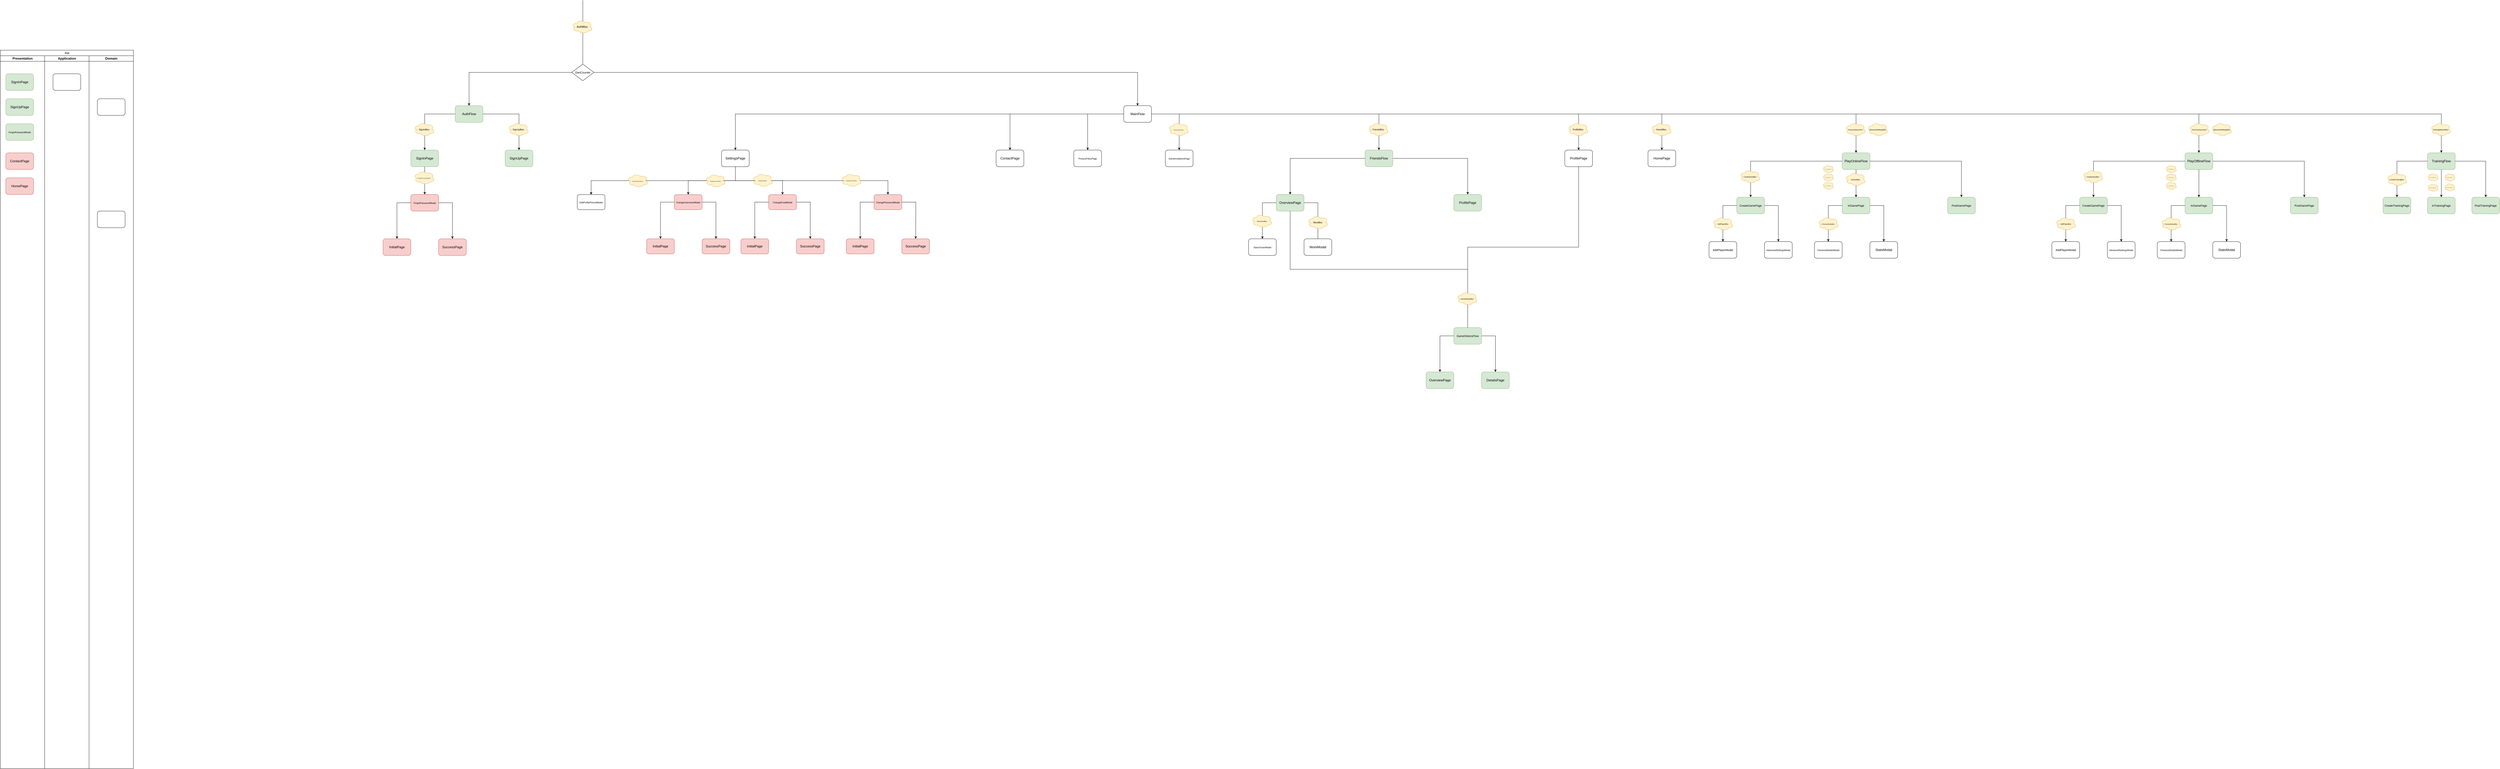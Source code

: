 <mxfile version="15.8.7" type="device"><diagram name="Page-1" id="74e2e168-ea6b-b213-b513-2b3c1d86103e"><mxGraphModel dx="946" dy="1464" grid="1" gridSize="10" guides="1" tooltips="1" connect="1" arrows="1" fold="1" page="1" pageScale="1" pageWidth="1100" pageHeight="850" background="none" math="0" shadow="0"><root><mxCell id="0"/><mxCell id="1" parent="0"/><mxCell id="mq5_tINcJWXQ1O9IMe_h-53" style="edgeStyle=orthogonalEdgeStyle;rounded=0;orthogonalLoop=1;jettySize=auto;html=1;exitX=1;exitY=0.5;exitDx=0;exitDy=0;fontSize=5;entryX=0.5;entryY=0;entryDx=0;entryDy=0;" edge="1" parent="1" source="XMuvC0EzEgbRMWY16VKW-19" target="mq5_tINcJWXQ1O9IMe_h-5"><mxGeometry relative="1" as="geometry"><mxPoint x="7980" y="250" as="targetPoint"/></mxGeometry></mxCell><mxCell id="rE-eHbwHtu06tANmnQCD-53" style="edgeStyle=orthogonalEdgeStyle;rounded=0;orthogonalLoop=1;jettySize=auto;html=1;exitX=1;exitY=0.5;exitDx=0;exitDy=0;entryX=0.5;entryY=0;entryDx=0;entryDy=0;fontSize=8;endArrow=none;endFill=0;strokeColor=default;" parent="1" source="XMuvC0EzEgbRMWY16VKW-186" target="XMuvC0EzEgbRMWY16VKW-200" edge="1"><mxGeometry relative="1" as="geometry"/></mxCell><mxCell id="77e6c97f196da883-1" value="Pool" style="swimlane;html=1;childLayout=stackLayout;startSize=20;rounded=0;shadow=0;labelBackgroundColor=none;strokeWidth=1;fontFamily=Verdana;fontSize=8;align=center;" parent="1" vertex="1"><mxGeometry x="70" y="40" width="480" height="2590" as="geometry"/></mxCell><mxCell id="77e6c97f196da883-2" value="Presentation" style="swimlane;html=1;startSize=20;" parent="77e6c97f196da883-1" vertex="1"><mxGeometry y="20" width="160" height="2570" as="geometry"><mxRectangle y="20" width="30" height="730" as="alternateBounds"/></mxGeometry></mxCell><mxCell id="77e6c97f196da883-8" value="" style="rounded=1;whiteSpace=wrap;html=1;shadow=0;labelBackgroundColor=none;strokeWidth=1;fontFamily=Verdana;fontSize=8;align=center;fillColor=#d5e8d4;strokeColor=#82b366;" parent="77e6c97f196da883-2" vertex="1"><mxGeometry x="20" y="65" width="100" height="60" as="geometry"/></mxCell><mxCell id="77e6c97f196da883-9" value="" style="rounded=1;whiteSpace=wrap;html=1;shadow=0;labelBackgroundColor=none;strokeWidth=1;fontFamily=Verdana;fontSize=8;align=center;fillColor=#d5e8d4;strokeColor=#82b366;" parent="77e6c97f196da883-2" vertex="1"><mxGeometry x="20" y="155" width="100" height="60" as="geometry"/></mxCell><mxCell id="XMuvC0EzEgbRMWY16VKW-2" value="SignInPage" style="text;html=1;strokeColor=none;fillColor=none;align=center;verticalAlign=middle;whiteSpace=wrap;rounded=0;" parent="77e6c97f196da883-2" vertex="1"><mxGeometry x="40" y="80" width="60" height="30" as="geometry"/></mxCell><mxCell id="XMuvC0EzEgbRMWY16VKW-3" value="SignUpPage" style="text;html=1;strokeColor=none;fillColor=none;align=center;verticalAlign=middle;whiteSpace=wrap;rounded=0;" parent="77e6c97f196da883-2" vertex="1"><mxGeometry x="40" y="170" width="60" height="30" as="geometry"/></mxCell><mxCell id="XMuvC0EzEgbRMWY16VKW-4" value="" style="rounded=1;whiteSpace=wrap;html=1;shadow=0;labelBackgroundColor=none;strokeWidth=1;fontFamily=Verdana;fontSize=8;align=center;fillColor=#d5e8d4;strokeColor=#82b366;" parent="77e6c97f196da883-2" vertex="1"><mxGeometry x="20" y="245" width="100" height="60" as="geometry"/></mxCell><mxCell id="XMuvC0EzEgbRMWY16VKW-5" value="&lt;font style=&quot;font-size: 8px&quot;&gt;ForgotPasswordModal&lt;/font&gt;" style="text;html=1;strokeColor=none;fillColor=none;align=center;verticalAlign=middle;whiteSpace=wrap;rounded=0;" parent="77e6c97f196da883-2" vertex="1"><mxGeometry x="40" y="260" width="60" height="30" as="geometry"/></mxCell><mxCell id="XMuvC0EzEgbRMWY16VKW-6" value="" style="rounded=1;whiteSpace=wrap;html=1;shadow=0;labelBackgroundColor=none;strokeWidth=1;fontFamily=Verdana;fontSize=8;align=center;fillColor=#f8cecc;strokeColor=#b85450;" parent="77e6c97f196da883-2" vertex="1"><mxGeometry x="20" y="350" width="100" height="60" as="geometry"/></mxCell><mxCell id="XMuvC0EzEgbRMWY16VKW-7" value="" style="rounded=1;whiteSpace=wrap;html=1;shadow=0;labelBackgroundColor=none;strokeWidth=1;fontFamily=Verdana;fontSize=8;align=center;fillColor=#f8cecc;strokeColor=#b85450;" parent="77e6c97f196da883-2" vertex="1"><mxGeometry x="20" y="440" width="100" height="60" as="geometry"/></mxCell><mxCell id="XMuvC0EzEgbRMWY16VKW-8" value="ContactPage" style="text;html=1;strokeColor=none;fillColor=none;align=center;verticalAlign=middle;whiteSpace=wrap;rounded=0;" parent="77e6c97f196da883-2" vertex="1"><mxGeometry x="40" y="365" width="60" height="30" as="geometry"/></mxCell><mxCell id="XMuvC0EzEgbRMWY16VKW-9" value="HomePage" style="text;html=1;strokeColor=none;fillColor=none;align=center;verticalAlign=middle;whiteSpace=wrap;rounded=0;" parent="77e6c97f196da883-2" vertex="1"><mxGeometry x="40" y="455" width="60" height="30" as="geometry"/></mxCell><mxCell id="77e6c97f196da883-3" value="Application" style="swimlane;html=1;startSize=20;" parent="77e6c97f196da883-1" vertex="1"><mxGeometry x="160" y="20" width="160" height="2570" as="geometry"/></mxCell><mxCell id="77e6c97f196da883-11" value="" style="rounded=1;whiteSpace=wrap;html=1;shadow=0;labelBackgroundColor=none;strokeWidth=1;fontFamily=Verdana;fontSize=8;align=center;" parent="77e6c97f196da883-3" vertex="1"><mxGeometry x="30" y="65" width="100" height="60" as="geometry"/></mxCell><mxCell id="77e6c97f196da883-4" value="Domain" style="swimlane;html=1;startSize=20;" parent="77e6c97f196da883-1" vertex="1"><mxGeometry x="320" y="20" width="160" height="2570" as="geometry"/></mxCell><mxCell id="77e6c97f196da883-12" value="" style="rounded=1;whiteSpace=wrap;html=1;shadow=0;labelBackgroundColor=none;strokeWidth=1;fontFamily=Verdana;fontSize=8;align=center;" parent="77e6c97f196da883-4" vertex="1"><mxGeometry x="30" y="155" width="100" height="60" as="geometry"/></mxCell><mxCell id="77e6c97f196da883-14" value="" style="rounded=1;whiteSpace=wrap;html=1;shadow=0;labelBackgroundColor=none;strokeWidth=1;fontFamily=Verdana;fontSize=8;align=center;" parent="77e6c97f196da883-4" vertex="1"><mxGeometry x="30" y="560" width="100" height="60" as="geometry"/></mxCell><mxCell id="XMuvC0EzEgbRMWY16VKW-25" style="edgeStyle=orthogonalEdgeStyle;rounded=0;orthogonalLoop=1;jettySize=auto;html=1;exitX=0;exitY=0.5;exitDx=0;exitDy=0;entryX=0.5;entryY=0;entryDx=0;entryDy=0;fontSize=12;" parent="1" source="77e6c97f196da883-13" target="XMuvC0EzEgbRMWY16VKW-13" edge="1"><mxGeometry relative="1" as="geometry"/></mxCell><mxCell id="XMuvC0EzEgbRMWY16VKW-26" style="edgeStyle=orthogonalEdgeStyle;rounded=0;orthogonalLoop=1;jettySize=auto;html=1;exitX=1;exitY=0.5;exitDx=0;exitDy=0;entryX=0.5;entryY=0;entryDx=0;entryDy=0;fontSize=12;" parent="1" source="77e6c97f196da883-13" target="XMuvC0EzEgbRMWY16VKW-19" edge="1"><mxGeometry relative="1" as="geometry"/></mxCell><mxCell id="rE-eHbwHtu06tANmnQCD-9" style="edgeStyle=orthogonalEdgeStyle;rounded=0;orthogonalLoop=1;jettySize=auto;html=1;exitX=0.5;exitY=0;exitDx=0;exitDy=0;endArrow=none;endFill=0;" parent="1" source="77e6c97f196da883-13" edge="1"><mxGeometry relative="1" as="geometry"><mxPoint x="2170.069" y="-140" as="targetPoint"/></mxGeometry></mxCell><mxCell id="77e6c97f196da883-13" value="" style="rhombus;whiteSpace=wrap;html=1;rounded=0;shadow=0;labelBackgroundColor=none;strokeWidth=1;fontFamily=Verdana;fontSize=8;align=center;" parent="1" vertex="1"><mxGeometry x="2130" y="90" width="80" height="60" as="geometry"/></mxCell><mxCell id="XMuvC0EzEgbRMWY16VKW-15" value="&lt;font style=&quot;font-size: 10px&quot;&gt;DartCounter&lt;/font&gt;" style="text;html=1;strokeColor=none;fillColor=none;align=center;verticalAlign=middle;whiteSpace=wrap;rounded=0;fontSize=12;" parent="1" vertex="1"><mxGeometry x="2140" y="105" width="60" height="30" as="geometry"/></mxCell><mxCell id="XMuvC0EzEgbRMWY16VKW-22" value="" style="group" parent="1" vertex="1" connectable="0"><mxGeometry x="1710" y="240" width="100" height="60" as="geometry"/></mxCell><mxCell id="XMuvC0EzEgbRMWY16VKW-13" value="" style="rounded=1;whiteSpace=wrap;html=1;shadow=0;labelBackgroundColor=none;strokeWidth=1;fontFamily=Verdana;fontSize=8;align=center;fillColor=#d5e8d4;strokeColor=#82b366;" parent="XMuvC0EzEgbRMWY16VKW-22" vertex="1"><mxGeometry width="100" height="60" as="geometry"/></mxCell><mxCell id="XMuvC0EzEgbRMWY16VKW-17" value="&lt;font style=&quot;font-size: 12px&quot;&gt;AuthFlow&lt;/font&gt;" style="text;html=1;strokeColor=none;fillColor=none;align=center;verticalAlign=middle;whiteSpace=wrap;rounded=0;fontSize=10;" parent="XMuvC0EzEgbRMWY16VKW-22" vertex="1"><mxGeometry x="20" y="15" width="60" height="30" as="geometry"/></mxCell><mxCell id="XMuvC0EzEgbRMWY16VKW-27" value="" style="group" parent="1" vertex="1" connectable="0"><mxGeometry x="1550" y="400" width="100" height="60" as="geometry"/></mxCell><mxCell id="XMuvC0EzEgbRMWY16VKW-28" value="" style="rounded=1;whiteSpace=wrap;html=1;shadow=0;labelBackgroundColor=none;strokeWidth=1;fontFamily=Verdana;fontSize=8;align=center;fillColor=#d5e8d4;strokeColor=#82b366;" parent="XMuvC0EzEgbRMWY16VKW-27" vertex="1"><mxGeometry width="100" height="60" as="geometry"/></mxCell><mxCell id="XMuvC0EzEgbRMWY16VKW-29" value="&lt;font style=&quot;font-size: 12px&quot;&gt;SignInPage&lt;/font&gt;" style="text;html=1;strokeColor=none;fillColor=none;align=center;verticalAlign=middle;whiteSpace=wrap;rounded=0;fontSize=10;" parent="XMuvC0EzEgbRMWY16VKW-27" vertex="1"><mxGeometry x="20" y="15" width="60" height="30" as="geometry"/></mxCell><mxCell id="XMuvC0EzEgbRMWY16VKW-30" value="" style="group" parent="1" vertex="1" connectable="0"><mxGeometry x="1890" y="400" width="100" height="60" as="geometry"/></mxCell><mxCell id="XMuvC0EzEgbRMWY16VKW-31" value="" style="rounded=1;whiteSpace=wrap;html=1;shadow=0;labelBackgroundColor=none;strokeWidth=1;fontFamily=Verdana;fontSize=8;align=center;fillColor=#d5e8d4;strokeColor=#82b366;" parent="XMuvC0EzEgbRMWY16VKW-30" vertex="1"><mxGeometry width="100" height="60" as="geometry"/></mxCell><mxCell id="XMuvC0EzEgbRMWY16VKW-32" value="&lt;font style=&quot;font-size: 12px&quot;&gt;SignUpPage&lt;/font&gt;" style="text;html=1;strokeColor=none;fillColor=none;align=center;verticalAlign=middle;whiteSpace=wrap;rounded=0;fontSize=10;" parent="XMuvC0EzEgbRMWY16VKW-30" vertex="1"><mxGeometry x="20" y="15" width="60" height="30" as="geometry"/></mxCell><mxCell id="XMuvC0EzEgbRMWY16VKW-33" style="edgeStyle=orthogonalEdgeStyle;rounded=0;orthogonalLoop=1;jettySize=auto;html=1;exitX=0;exitY=0.5;exitDx=0;exitDy=0;entryX=0.5;entryY=0;entryDx=0;entryDy=0;fontSize=12;" parent="1" source="XMuvC0EzEgbRMWY16VKW-13" target="XMuvC0EzEgbRMWY16VKW-28" edge="1"><mxGeometry relative="1" as="geometry"/></mxCell><mxCell id="XMuvC0EzEgbRMWY16VKW-34" style="edgeStyle=orthogonalEdgeStyle;rounded=0;orthogonalLoop=1;jettySize=auto;html=1;exitX=1;exitY=0.5;exitDx=0;exitDy=0;entryX=0.5;entryY=0;entryDx=0;entryDy=0;fontSize=12;" parent="1" source="XMuvC0EzEgbRMWY16VKW-13" target="XMuvC0EzEgbRMWY16VKW-31" edge="1"><mxGeometry relative="1" as="geometry"/></mxCell><mxCell id="XMuvC0EzEgbRMWY16VKW-35" value="" style="group" parent="1" vertex="1" connectable="0"><mxGeometry x="1550" y="560" width="100" height="60" as="geometry"/></mxCell><mxCell id="XMuvC0EzEgbRMWY16VKW-36" value="" style="rounded=1;whiteSpace=wrap;html=1;shadow=0;labelBackgroundColor=none;strokeWidth=1;fontFamily=Verdana;fontSize=8;align=center;fillColor=#f8cecc;strokeColor=#b85450;" parent="XMuvC0EzEgbRMWY16VKW-35" vertex="1"><mxGeometry width="100" height="60" as="geometry"/></mxCell><mxCell id="XMuvC0EzEgbRMWY16VKW-37" value="&lt;font style=&quot;font-size: 8px&quot;&gt;ForgotPasswordModal&lt;/font&gt;" style="text;html=1;strokeColor=none;fillColor=none;align=center;verticalAlign=middle;whiteSpace=wrap;rounded=0;fontSize=10;" parent="XMuvC0EzEgbRMWY16VKW-35" vertex="1"><mxGeometry x="20" y="15" width="60" height="30" as="geometry"/></mxCell><mxCell id="XMuvC0EzEgbRMWY16VKW-38" style="edgeStyle=orthogonalEdgeStyle;rounded=0;orthogonalLoop=1;jettySize=auto;html=1;exitX=0.5;exitY=1;exitDx=0;exitDy=0;entryX=0.5;entryY=0;entryDx=0;entryDy=0;fontSize=8;" parent="1" source="XMuvC0EzEgbRMWY16VKW-28" target="XMuvC0EzEgbRMWY16VKW-36" edge="1"><mxGeometry relative="1" as="geometry"/></mxCell><mxCell id="XMuvC0EzEgbRMWY16VKW-39" value="" style="group" parent="1" vertex="1" connectable="0"><mxGeometry x="1450" y="720" width="100" height="60" as="geometry"/></mxCell><mxCell id="XMuvC0EzEgbRMWY16VKW-40" value="" style="rounded=1;whiteSpace=wrap;html=1;shadow=0;labelBackgroundColor=none;strokeWidth=1;fontFamily=Verdana;fontSize=8;align=center;fillColor=#f8cecc;strokeColor=#b85450;" parent="XMuvC0EzEgbRMWY16VKW-39" vertex="1"><mxGeometry width="100" height="60" as="geometry"/></mxCell><mxCell id="XMuvC0EzEgbRMWY16VKW-41" value="&lt;font style=&quot;font-size: 12px&quot;&gt;InitialPage&lt;/font&gt;" style="text;html=1;strokeColor=none;fillColor=none;align=center;verticalAlign=middle;whiteSpace=wrap;rounded=0;fontSize=10;" parent="XMuvC0EzEgbRMWY16VKW-39" vertex="1"><mxGeometry x="20" y="15" width="60" height="30" as="geometry"/></mxCell><mxCell id="XMuvC0EzEgbRMWY16VKW-44" value="" style="group" parent="1" vertex="1" connectable="0"><mxGeometry x="1650" y="720" width="100" height="60" as="geometry"/></mxCell><mxCell id="XMuvC0EzEgbRMWY16VKW-45" value="" style="rounded=1;whiteSpace=wrap;html=1;shadow=0;labelBackgroundColor=none;strokeWidth=1;fontFamily=Verdana;fontSize=8;align=center;fillColor=#f8cecc;strokeColor=#b85450;" parent="XMuvC0EzEgbRMWY16VKW-44" vertex="1"><mxGeometry width="100" height="60" as="geometry"/></mxCell><mxCell id="XMuvC0EzEgbRMWY16VKW-46" value="&lt;font style=&quot;font-size: 12px&quot;&gt;SuccessPage&lt;/font&gt;" style="text;html=1;strokeColor=none;fillColor=none;align=center;verticalAlign=middle;whiteSpace=wrap;rounded=0;fontSize=10;" parent="XMuvC0EzEgbRMWY16VKW-44" vertex="1"><mxGeometry x="20" y="15" width="60" height="30" as="geometry"/></mxCell><mxCell id="XMuvC0EzEgbRMWY16VKW-47" style="edgeStyle=orthogonalEdgeStyle;rounded=0;orthogonalLoop=1;jettySize=auto;html=1;exitX=0;exitY=0.5;exitDx=0;exitDy=0;entryX=0.5;entryY=0;entryDx=0;entryDy=0;fontSize=8;" parent="1" source="XMuvC0EzEgbRMWY16VKW-36" target="XMuvC0EzEgbRMWY16VKW-40" edge="1"><mxGeometry relative="1" as="geometry"/></mxCell><mxCell id="XMuvC0EzEgbRMWY16VKW-48" style="edgeStyle=orthogonalEdgeStyle;rounded=0;orthogonalLoop=1;jettySize=auto;html=1;exitX=1;exitY=0.5;exitDx=0;exitDy=0;entryX=0.5;entryY=0;entryDx=0;entryDy=0;fontSize=8;" parent="1" source="XMuvC0EzEgbRMWY16VKW-36" target="XMuvC0EzEgbRMWY16VKW-45" edge="1"><mxGeometry relative="1" as="geometry"/></mxCell><mxCell id="XMuvC0EzEgbRMWY16VKW-23" value="" style="group" parent="1" vertex="1" connectable="0"><mxGeometry x="4120" y="240" width="100" height="60" as="geometry"/></mxCell><mxCell id="XMuvC0EzEgbRMWY16VKW-19" value="" style="rounded=1;whiteSpace=wrap;html=1;shadow=0;labelBackgroundColor=none;strokeWidth=1;fontFamily=Verdana;fontSize=8;align=center;" parent="XMuvC0EzEgbRMWY16VKW-23" vertex="1"><mxGeometry width="100" height="60" as="geometry"/></mxCell><mxCell id="XMuvC0EzEgbRMWY16VKW-20" value="&lt;font style=&quot;font-size: 12px&quot;&gt;MainFlow&lt;/font&gt;" style="text;html=1;strokeColor=none;fillColor=none;align=center;verticalAlign=middle;whiteSpace=wrap;rounded=0;fontSize=10;" parent="XMuvC0EzEgbRMWY16VKW-23" vertex="1"><mxGeometry x="20" y="15" width="60" height="30" as="geometry"/></mxCell><mxCell id="XMuvC0EzEgbRMWY16VKW-64" value="" style="group" parent="1" vertex="1" connectable="0"><mxGeometry x="4270" y="400" width="100" height="60" as="geometry"/></mxCell><mxCell id="XMuvC0EzEgbRMWY16VKW-65" value="" style="rounded=1;whiteSpace=wrap;html=1;shadow=0;labelBackgroundColor=none;strokeWidth=1;fontFamily=Verdana;fontSize=8;align=center;" parent="XMuvC0EzEgbRMWY16VKW-64" vertex="1"><mxGeometry width="100" height="60" as="geometry"/></mxCell><mxCell id="XMuvC0EzEgbRMWY16VKW-66" value="&lt;font style=&quot;font-size: 8px&quot;&gt;GameInvitationsPage&lt;/font&gt;" style="text;html=1;strokeColor=none;fillColor=none;align=center;verticalAlign=middle;whiteSpace=wrap;rounded=0;fontSize=10;" parent="XMuvC0EzEgbRMWY16VKW-64" vertex="1"><mxGeometry x="20" y="15" width="60" height="30" as="geometry"/></mxCell><mxCell id="XMuvC0EzEgbRMWY16VKW-67" value="" style="group" parent="1" vertex="1" connectable="0"><mxGeometry x="4990" y="400" width="100" height="60" as="geometry"/></mxCell><mxCell id="XMuvC0EzEgbRMWY16VKW-68" value="" style="rounded=1;whiteSpace=wrap;html=1;shadow=0;labelBackgroundColor=none;strokeWidth=1;fontFamily=Verdana;fontSize=8;align=center;fillColor=#d5e8d4;strokeColor=#82b366;" parent="XMuvC0EzEgbRMWY16VKW-67" vertex="1"><mxGeometry width="100" height="60" as="geometry"/></mxCell><mxCell id="XMuvC0EzEgbRMWY16VKW-69" value="&lt;font style=&quot;font-size: 12px&quot;&gt;FriendsFlow&lt;/font&gt;" style="text;html=1;strokeColor=none;fillColor=none;align=center;verticalAlign=middle;whiteSpace=wrap;rounded=0;fontSize=10;" parent="XMuvC0EzEgbRMWY16VKW-67" vertex="1"><mxGeometry x="20" y="15" width="60" height="30" as="geometry"/></mxCell><mxCell id="XMuvC0EzEgbRMWY16VKW-70" value="" style="group" parent="1" vertex="1" connectable="0"><mxGeometry x="5710" y="400" width="100" height="60" as="geometry"/></mxCell><mxCell id="XMuvC0EzEgbRMWY16VKW-71" value="" style="rounded=1;whiteSpace=wrap;html=1;shadow=0;labelBackgroundColor=none;strokeWidth=1;fontFamily=Verdana;fontSize=8;align=center;" parent="XMuvC0EzEgbRMWY16VKW-70" vertex="1"><mxGeometry width="100" height="60" as="geometry"/></mxCell><mxCell id="XMuvC0EzEgbRMWY16VKW-72" value="&lt;font style=&quot;font-size: 12px&quot;&gt;ProfilePage&lt;/font&gt;" style="text;html=1;strokeColor=none;fillColor=none;align=center;verticalAlign=middle;whiteSpace=wrap;rounded=0;fontSize=10;" parent="XMuvC0EzEgbRMWY16VKW-70" vertex="1"><mxGeometry x="20" y="15" width="60" height="30" as="geometry"/></mxCell><mxCell id="XMuvC0EzEgbRMWY16VKW-79" value="" style="group" parent="1" vertex="1" connectable="0"><mxGeometry x="6010" y="400" width="100" height="60" as="geometry"/></mxCell><mxCell id="XMuvC0EzEgbRMWY16VKW-80" value="" style="rounded=1;whiteSpace=wrap;html=1;shadow=0;labelBackgroundColor=none;strokeWidth=1;fontFamily=Verdana;fontSize=8;align=center;" parent="XMuvC0EzEgbRMWY16VKW-79" vertex="1"><mxGeometry width="100" height="60" as="geometry"/></mxCell><mxCell id="XMuvC0EzEgbRMWY16VKW-81" value="&lt;font style=&quot;font-size: 12px&quot;&gt;HomePage&lt;/font&gt;" style="text;html=1;strokeColor=none;fillColor=none;align=center;verticalAlign=middle;whiteSpace=wrap;rounded=0;fontSize=10;" parent="XMuvC0EzEgbRMWY16VKW-79" vertex="1"><mxGeometry x="20" y="15" width="60" height="30" as="geometry"/></mxCell><mxCell id="XMuvC0EzEgbRMWY16VKW-90" style="edgeStyle=orthogonalEdgeStyle;rounded=0;orthogonalLoop=1;jettySize=auto;html=1;exitX=1;exitY=0.5;exitDx=0;exitDy=0;entryX=0.5;entryY=0;entryDx=0;entryDy=0;fontSize=12;fontColor=none;" parent="1" source="XMuvC0EzEgbRMWY16VKW-19" target="XMuvC0EzEgbRMWY16VKW-80" edge="1"><mxGeometry x="3780" y="240" as="geometry"/></mxCell><mxCell id="XMuvC0EzEgbRMWY16VKW-97" style="edgeStyle=orthogonalEdgeStyle;rounded=0;orthogonalLoop=1;jettySize=auto;html=1;exitX=0;exitY=0.5;exitDx=0;exitDy=0;entryX=0.5;entryY=0;entryDx=0;entryDy=0;fontSize=12;fontColor=none;" parent="1" source="XMuvC0EzEgbRMWY16VKW-19" target="XMuvC0EzEgbRMWY16VKW-56" edge="1"><mxGeometry x="3780" y="240" as="geometry"/></mxCell><mxCell id="XMuvC0EzEgbRMWY16VKW-193" value="" style="group" parent="1" vertex="1" connectable="0"><mxGeometry x="4670" y="550" width="300" height="200" as="geometry"/></mxCell><mxCell id="XMuvC0EzEgbRMWY16VKW-185" value="" style="group" parent="XMuvC0EzEgbRMWY16VKW-193" vertex="1" connectable="0"><mxGeometry y="10" width="100" height="60" as="geometry"/></mxCell><mxCell id="XMuvC0EzEgbRMWY16VKW-186" value="" style="rounded=1;whiteSpace=wrap;html=1;shadow=0;labelBackgroundColor=none;strokeWidth=1;fontFamily=Verdana;fontSize=8;align=center;fillColor=#d5e8d4;strokeColor=#82b366;" parent="XMuvC0EzEgbRMWY16VKW-185" vertex="1"><mxGeometry width="100" height="60" as="geometry"/></mxCell><mxCell id="XMuvC0EzEgbRMWY16VKW-187" value="&lt;font style=&quot;font-size: 12px&quot;&gt;OverviewPage&lt;/font&gt;" style="text;html=1;strokeColor=none;fillColor=none;align=center;verticalAlign=middle;whiteSpace=wrap;rounded=0;fontSize=10;" parent="XMuvC0EzEgbRMWY16VKW-185" vertex="1"><mxGeometry x="20" y="15" width="60" height="30" as="geometry"/></mxCell><mxCell id="rE-eHbwHtu06tANmnQCD-50" value="" style="group;horizontal=1;verticalAlign=top;" parent="XMuvC0EzEgbRMWY16VKW-193" vertex="1" connectable="0"><mxGeometry x="112" y="85.31" width="76" height="50" as="geometry"/></mxCell><mxCell id="rE-eHbwHtu06tANmnQCD-51" value="" style="ellipse;shape=cloud;whiteSpace=wrap;html=1;fillColor=#fff2cc;strokeColor=#d6b656;" parent="rE-eHbwHtu06tANmnQCD-50" vertex="1"><mxGeometry width="76" height="50" as="geometry"/></mxCell><mxCell id="rE-eHbwHtu06tANmnQCD-52" value="&lt;font style=&quot;font-size: 8px&quot;&gt;MoreBloc&lt;/font&gt;" style="text;html=1;strokeColor=none;fillColor=none;align=center;verticalAlign=middle;whiteSpace=wrap;rounded=0;" parent="rE-eHbwHtu06tANmnQCD-50" vertex="1"><mxGeometry x="19" y="15.625" width="38" height="18.75" as="geometry"/></mxCell><mxCell id="XMuvC0EzEgbRMWY16VKW-194" style="edgeStyle=orthogonalEdgeStyle;rounded=0;orthogonalLoop=1;jettySize=auto;html=1;exitX=0;exitY=0.5;exitDx=0;exitDy=0;entryX=0.5;entryY=0;entryDx=0;entryDy=0;fontSize=12;fontColor=none;" parent="1" source="XMuvC0EzEgbRMWY16VKW-68" target="XMuvC0EzEgbRMWY16VKW-186" edge="1"><mxGeometry relative="1" as="geometry"/></mxCell><mxCell id="XMuvC0EzEgbRMWY16VKW-195" style="edgeStyle=orthogonalEdgeStyle;rounded=0;orthogonalLoop=1;jettySize=auto;html=1;exitX=1;exitY=0.5;exitDx=0;exitDy=0;entryX=0.5;entryY=0;entryDx=0;entryDy=0;fontSize=12;fontColor=none;" parent="1" source="XMuvC0EzEgbRMWY16VKW-68" target="XMuvC0EzEgbRMWY16VKW-190" edge="1"><mxGeometry relative="1" as="geometry"/></mxCell><mxCell id="XMuvC0EzEgbRMWY16VKW-189" value="" style="group" parent="1" vertex="1" connectable="0"><mxGeometry x="5310" y="560" width="100" height="60" as="geometry"/></mxCell><mxCell id="XMuvC0EzEgbRMWY16VKW-190" value="" style="rounded=1;whiteSpace=wrap;html=1;shadow=0;labelBackgroundColor=none;strokeWidth=1;fontFamily=Verdana;fontSize=8;align=center;fillColor=#d5e8d4;strokeColor=#82b366;" parent="XMuvC0EzEgbRMWY16VKW-189" vertex="1"><mxGeometry width="100" height="60" as="geometry"/></mxCell><mxCell id="XMuvC0EzEgbRMWY16VKW-191" value="&lt;font style=&quot;font-size: 12px&quot;&gt;ProfilePage&lt;/font&gt;" style="text;html=1;strokeColor=none;fillColor=none;align=center;verticalAlign=middle;whiteSpace=wrap;rounded=0;fontSize=10;" parent="XMuvC0EzEgbRMWY16VKW-189" vertex="1"><mxGeometry x="20" y="15" width="60" height="30" as="geometry"/></mxCell><mxCell id="XMuvC0EzEgbRMWY16VKW-196" value="" style="group" parent="1" vertex="1" connectable="0"><mxGeometry x="4570" y="720" width="100" height="60" as="geometry"/></mxCell><mxCell id="XMuvC0EzEgbRMWY16VKW-197" value="" style="rounded=1;whiteSpace=wrap;html=1;shadow=0;labelBackgroundColor=none;strokeWidth=1;fontFamily=Verdana;fontSize=8;align=center;" parent="XMuvC0EzEgbRMWY16VKW-196" vertex="1"><mxGeometry width="100" height="60" as="geometry"/></mxCell><mxCell id="XMuvC0EzEgbRMWY16VKW-198" value="&lt;font style=&quot;font-size: 8px&quot;&gt;SearchUserModal&lt;/font&gt;" style="text;html=1;strokeColor=none;fillColor=none;align=center;verticalAlign=middle;whiteSpace=wrap;rounded=0;fontSize=10;" parent="XMuvC0EzEgbRMWY16VKW-196" vertex="1"><mxGeometry x="20" y="15" width="60" height="30" as="geometry"/></mxCell><mxCell id="XMuvC0EzEgbRMWY16VKW-199" value="" style="group" parent="1" vertex="1" connectable="0"><mxGeometry x="4770" y="720" width="100" height="60" as="geometry"/></mxCell><mxCell id="XMuvC0EzEgbRMWY16VKW-200" value="" style="rounded=1;whiteSpace=wrap;html=1;shadow=0;labelBackgroundColor=none;strokeWidth=1;fontFamily=Verdana;fontSize=8;align=center;" parent="XMuvC0EzEgbRMWY16VKW-199" vertex="1"><mxGeometry width="100" height="60" as="geometry"/></mxCell><mxCell id="XMuvC0EzEgbRMWY16VKW-201" value="&lt;font style=&quot;font-size: 12px&quot;&gt;MoreModal&lt;/font&gt;" style="text;html=1;strokeColor=none;fillColor=none;align=center;verticalAlign=middle;whiteSpace=wrap;rounded=0;fontSize=10;" parent="XMuvC0EzEgbRMWY16VKW-199" vertex="1"><mxGeometry x="20" y="15" width="60" height="30" as="geometry"/></mxCell><mxCell id="XMuvC0EzEgbRMWY16VKW-203" style="edgeStyle=orthogonalEdgeStyle;rounded=0;orthogonalLoop=1;jettySize=auto;html=1;exitX=0;exitY=0.5;exitDx=0;exitDy=0;entryX=0.5;entryY=0;entryDx=0;entryDy=0;fontSize=8;fontColor=none;" parent="1" source="XMuvC0EzEgbRMWY16VKW-186" target="XMuvC0EzEgbRMWY16VKW-197" edge="1"><mxGeometry relative="1" as="geometry"/></mxCell><mxCell id="XMuvC0EzEgbRMWY16VKW-264" style="edgeStyle=orthogonalEdgeStyle;rounded=0;orthogonalLoop=1;jettySize=auto;html=1;exitX=1;exitY=0.5;exitDx=0;exitDy=0;entryX=0.5;entryY=0;entryDx=0;entryDy=0;fontSize=12;fontColor=none;" parent="1" source="XMuvC0EzEgbRMWY16VKW-19" target="XMuvC0EzEgbRMWY16VKW-77" edge="1"><mxGeometry relative="1" as="geometry"/></mxCell><mxCell id="XMuvC0EzEgbRMWY16VKW-265" style="edgeStyle=orthogonalEdgeStyle;rounded=0;orthogonalLoop=1;jettySize=auto;html=1;exitX=1;exitY=0.5;exitDx=0;exitDy=0;entryX=0.5;entryY=0;entryDx=0;entryDy=0;fontSize=12;fontColor=none;" parent="1" source="XMuvC0EzEgbRMWY16VKW-19" target="XMuvC0EzEgbRMWY16VKW-206" edge="1"><mxGeometry relative="1" as="geometry"><Array as="points"><mxPoint x="8870" y="270"/></Array></mxGeometry></mxCell><mxCell id="XMuvC0EzEgbRMWY16VKW-266" style="edgeStyle=orthogonalEdgeStyle;rounded=0;orthogonalLoop=1;jettySize=auto;html=1;exitX=1;exitY=0.5;exitDx=0;exitDy=0;entryX=0.5;entryY=0;entryDx=0;entryDy=0;fontSize=12;fontColor=none;" parent="1" source="XMuvC0EzEgbRMWY16VKW-19" target="XMuvC0EzEgbRMWY16VKW-65" edge="1"><mxGeometry relative="1" as="geometry"/></mxCell><mxCell id="XMuvC0EzEgbRMWY16VKW-267" style="edgeStyle=orthogonalEdgeStyle;rounded=0;orthogonalLoop=1;jettySize=auto;html=1;exitX=1;exitY=0.5;exitDx=0;exitDy=0;entryX=0.5;entryY=0;entryDx=0;entryDy=0;fontSize=12;fontColor=none;" parent="1" source="XMuvC0EzEgbRMWY16VKW-19" target="XMuvC0EzEgbRMWY16VKW-68" edge="1"><mxGeometry relative="1" as="geometry"/></mxCell><mxCell id="XMuvC0EzEgbRMWY16VKW-268" style="edgeStyle=orthogonalEdgeStyle;rounded=0;orthogonalLoop=1;jettySize=auto;html=1;exitX=1;exitY=0.5;exitDx=0;exitDy=0;entryX=0.5;entryY=0;entryDx=0;entryDy=0;fontSize=12;fontColor=none;" parent="1" source="XMuvC0EzEgbRMWY16VKW-19" target="XMuvC0EzEgbRMWY16VKW-71" edge="1"><mxGeometry relative="1" as="geometry"/></mxCell><mxCell id="XMuvC0EzEgbRMWY16VKW-271" value="" style="group" parent="1" vertex="1" connectable="0"><mxGeometry x="6230" y="410" width="2120" height="380" as="geometry"/></mxCell><mxCell id="mq5_tINcJWXQ1O9IMe_h-2" value="" style="group" vertex="1" connectable="0" parent="XMuvC0EzEgbRMWY16VKW-271"><mxGeometry width="960" height="380" as="geometry"/></mxCell><mxCell id="XMuvC0EzEgbRMWY16VKW-76" value="" style="group" parent="mq5_tINcJWXQ1O9IMe_h-2" vertex="1" connectable="0"><mxGeometry x="480" width="100" height="60" as="geometry"/></mxCell><mxCell id="XMuvC0EzEgbRMWY16VKW-77" value="" style="rounded=1;whiteSpace=wrap;html=1;shadow=0;labelBackgroundColor=none;strokeWidth=1;fontFamily=Verdana;fontSize=8;align=center;fillColor=#d5e8d4;strokeColor=#82b366;" parent="XMuvC0EzEgbRMWY16VKW-76" vertex="1"><mxGeometry width="100" height="60" as="geometry"/></mxCell><mxCell id="XMuvC0EzEgbRMWY16VKW-78" value="&lt;font style=&quot;font-size: 12px&quot;&gt;PlayOnlineFlow&lt;br&gt;&lt;/font&gt;" style="text;html=1;strokeColor=none;fillColor=none;align=center;verticalAlign=middle;whiteSpace=wrap;rounded=0;fontSize=10;" parent="XMuvC0EzEgbRMWY16VKW-76" vertex="1"><mxGeometry x="20" y="15" width="60" height="30" as="geometry"/></mxCell><mxCell id="XMuvC0EzEgbRMWY16VKW-216" value="" style="group" parent="mq5_tINcJWXQ1O9IMe_h-2" vertex="1" connectable="0"><mxGeometry x="110" y="160" width="100" height="60" as="geometry"/></mxCell><mxCell id="XMuvC0EzEgbRMWY16VKW-217" value="" style="rounded=1;whiteSpace=wrap;html=1;shadow=0;labelBackgroundColor=none;strokeWidth=1;fontFamily=Verdana;fontSize=8;align=center;fillColor=#d5e8d4;strokeColor=#82b366;" parent="XMuvC0EzEgbRMWY16VKW-216" vertex="1"><mxGeometry x="-10" width="100" height="60" as="geometry"/></mxCell><mxCell id="XMuvC0EzEgbRMWY16VKW-218" value="&lt;font style=&quot;font-size: 10px&quot;&gt;CreateGamePage&lt;/font&gt;" style="text;html=1;strokeColor=none;fillColor=none;align=center;verticalAlign=middle;whiteSpace=wrap;rounded=0;fontSize=10;" parent="XMuvC0EzEgbRMWY16VKW-216" vertex="1"><mxGeometry x="10" y="15" width="60" height="30" as="geometry"/></mxCell><mxCell id="XMuvC0EzEgbRMWY16VKW-219" value="" style="group" parent="mq5_tINcJWXQ1O9IMe_h-2" vertex="1" connectable="0"><mxGeometry x="480" y="160" width="100" height="60" as="geometry"/></mxCell><mxCell id="XMuvC0EzEgbRMWY16VKW-220" value="" style="rounded=1;whiteSpace=wrap;html=1;shadow=0;labelBackgroundColor=none;strokeWidth=1;fontFamily=Verdana;fontSize=8;align=center;fillColor=#d5e8d4;strokeColor=#82b366;" parent="XMuvC0EzEgbRMWY16VKW-219" vertex="1"><mxGeometry width="100" height="60" as="geometry"/></mxCell><mxCell id="XMuvC0EzEgbRMWY16VKW-221" value="&lt;font style=&quot;font-size: 10px&quot;&gt;InGamePage&lt;/font&gt;" style="text;html=1;strokeColor=none;fillColor=none;align=center;verticalAlign=middle;whiteSpace=wrap;rounded=0;fontSize=10;" parent="XMuvC0EzEgbRMWY16VKW-219" vertex="1"><mxGeometry x="20" y="15" width="60" height="30" as="geometry"/></mxCell><mxCell id="XMuvC0EzEgbRMWY16VKW-222" value="" style="group" parent="mq5_tINcJWXQ1O9IMe_h-2" vertex="1" connectable="0"><mxGeometry x="860" y="160" width="100" height="60" as="geometry"/></mxCell><mxCell id="XMuvC0EzEgbRMWY16VKW-223" value="" style="rounded=1;whiteSpace=wrap;html=1;shadow=0;labelBackgroundColor=none;strokeWidth=1;fontFamily=Verdana;fontSize=8;align=center;fillColor=#d5e8d4;strokeColor=#82b366;" parent="XMuvC0EzEgbRMWY16VKW-222" vertex="1"><mxGeometry width="100" height="60" as="geometry"/></mxCell><mxCell id="XMuvC0EzEgbRMWY16VKW-224" value="&lt;font style=&quot;font-size: 10px&quot;&gt;PostGamePage&lt;/font&gt;" style="text;html=1;strokeColor=none;fillColor=none;align=center;verticalAlign=middle;whiteSpace=wrap;rounded=0;fontSize=10;" parent="XMuvC0EzEgbRMWY16VKW-222" vertex="1"><mxGeometry x="20" y="15" width="60" height="30" as="geometry"/></mxCell><mxCell id="XMuvC0EzEgbRMWY16VKW-234" value="" style="group" parent="mq5_tINcJWXQ1O9IMe_h-2" vertex="1" connectable="0"><mxGeometry y="320" width="100" height="60" as="geometry"/></mxCell><mxCell id="XMuvC0EzEgbRMWY16VKW-235" value="" style="rounded=1;whiteSpace=wrap;html=1;shadow=0;labelBackgroundColor=none;strokeWidth=1;fontFamily=Verdana;fontSize=8;align=center;" parent="XMuvC0EzEgbRMWY16VKW-234" vertex="1"><mxGeometry width="100" height="60" as="geometry"/></mxCell><mxCell id="XMuvC0EzEgbRMWY16VKW-236" value="&lt;font style=&quot;font-size: 10px&quot;&gt;AddPlayerModal&lt;/font&gt;" style="text;html=1;strokeColor=none;fillColor=none;align=center;verticalAlign=middle;whiteSpace=wrap;rounded=0;fontSize=10;" parent="XMuvC0EzEgbRMWY16VKW-234" vertex="1"><mxGeometry x="20" y="15" width="60" height="30" as="geometry"/></mxCell><mxCell id="XMuvC0EzEgbRMWY16VKW-237" value="" style="group" parent="mq5_tINcJWXQ1O9IMe_h-2" vertex="1" connectable="0"><mxGeometry x="200" y="320" width="100" height="60" as="geometry"/></mxCell><mxCell id="XMuvC0EzEgbRMWY16VKW-238" value="" style="rounded=1;whiteSpace=wrap;html=1;shadow=0;labelBackgroundColor=none;strokeWidth=1;fontFamily=Verdana;fontSize=8;align=center;" parent="XMuvC0EzEgbRMWY16VKW-237" vertex="1"><mxGeometry width="100" height="60" as="geometry"/></mxCell><mxCell id="XMuvC0EzEgbRMWY16VKW-239" value="&lt;font style=&quot;font-size: 8px&quot;&gt;AdvancedSettingsModal&lt;/font&gt;" style="text;html=1;strokeColor=none;fillColor=none;align=center;verticalAlign=middle;whiteSpace=wrap;rounded=0;fontSize=10;" parent="XMuvC0EzEgbRMWY16VKW-237" vertex="1"><mxGeometry x="20" y="15" width="60" height="30" as="geometry"/></mxCell><mxCell id="XMuvC0EzEgbRMWY16VKW-240" value="" style="group" parent="mq5_tINcJWXQ1O9IMe_h-2" vertex="1" connectable="0"><mxGeometry x="380" y="320" width="100" height="60" as="geometry"/></mxCell><mxCell id="XMuvC0EzEgbRMWY16VKW-241" value="" style="rounded=1;whiteSpace=wrap;html=1;shadow=0;labelBackgroundColor=none;strokeWidth=1;fontFamily=Verdana;fontSize=8;align=center;" parent="XMuvC0EzEgbRMWY16VKW-240" vertex="1"><mxGeometry width="100" height="60" as="geometry"/></mxCell><mxCell id="XMuvC0EzEgbRMWY16VKW-242" value="&lt;font style=&quot;font-size: 8px&quot;&gt;CheckoutDetailsModal&lt;/font&gt;" style="text;html=1;strokeColor=none;fillColor=none;align=center;verticalAlign=middle;whiteSpace=wrap;rounded=0;fontSize=10;" parent="XMuvC0EzEgbRMWY16VKW-240" vertex="1"><mxGeometry x="20" y="15" width="60" height="30" as="geometry"/></mxCell><mxCell id="XMuvC0EzEgbRMWY16VKW-244" value="" style="rounded=1;whiteSpace=wrap;html=1;shadow=0;labelBackgroundColor=none;strokeWidth=1;fontFamily=Verdana;fontSize=8;align=center;" parent="mq5_tINcJWXQ1O9IMe_h-2" vertex="1"><mxGeometry x="580" y="320" width="100" height="60" as="geometry"/></mxCell><mxCell id="XMuvC0EzEgbRMWY16VKW-249" value="&lt;font style=&quot;font-size: 12px&quot;&gt;StatsModal&lt;/font&gt;" style="text;html=1;strokeColor=none;fillColor=none;align=center;verticalAlign=middle;whiteSpace=wrap;rounded=0;fontSize=8;fontColor=none;" parent="mq5_tINcJWXQ1O9IMe_h-2" vertex="1"><mxGeometry x="600" y="335" width="60" height="30" as="geometry"/></mxCell><mxCell id="XMuvC0EzEgbRMWY16VKW-250" style="edgeStyle=orthogonalEdgeStyle;rounded=0;orthogonalLoop=1;jettySize=auto;html=1;exitX=0.5;exitY=1;exitDx=0;exitDy=0;entryX=0.5;entryY=0;entryDx=0;entryDy=0;fontSize=12;fontColor=none;" parent="mq5_tINcJWXQ1O9IMe_h-2" source="XMuvC0EzEgbRMWY16VKW-77" target="XMuvC0EzEgbRMWY16VKW-220" edge="1"><mxGeometry relative="1" as="geometry"/></mxCell><mxCell id="XMuvC0EzEgbRMWY16VKW-251" style="edgeStyle=orthogonalEdgeStyle;rounded=0;orthogonalLoop=1;jettySize=auto;html=1;exitX=0;exitY=0.5;exitDx=0;exitDy=0;entryX=0.5;entryY=0;entryDx=0;entryDy=0;fontSize=12;fontColor=none;" parent="mq5_tINcJWXQ1O9IMe_h-2" source="XMuvC0EzEgbRMWY16VKW-77" target="XMuvC0EzEgbRMWY16VKW-217" edge="1"><mxGeometry relative="1" as="geometry"/></mxCell><mxCell id="XMuvC0EzEgbRMWY16VKW-252" style="edgeStyle=orthogonalEdgeStyle;rounded=0;orthogonalLoop=1;jettySize=auto;html=1;exitX=1;exitY=0.5;exitDx=0;exitDy=0;fontSize=12;fontColor=none;" parent="mq5_tINcJWXQ1O9IMe_h-2" source="XMuvC0EzEgbRMWY16VKW-77" target="XMuvC0EzEgbRMWY16VKW-223" edge="1"><mxGeometry relative="1" as="geometry"/></mxCell><mxCell id="XMuvC0EzEgbRMWY16VKW-257" style="edgeStyle=orthogonalEdgeStyle;rounded=0;orthogonalLoop=1;jettySize=auto;html=1;exitX=0;exitY=0.5;exitDx=0;exitDy=0;entryX=0.5;entryY=0;entryDx=0;entryDy=0;fontSize=12;fontColor=none;" parent="mq5_tINcJWXQ1O9IMe_h-2" source="XMuvC0EzEgbRMWY16VKW-217" target="XMuvC0EzEgbRMWY16VKW-235" edge="1"><mxGeometry relative="1" as="geometry"/></mxCell><mxCell id="XMuvC0EzEgbRMWY16VKW-258" style="edgeStyle=orthogonalEdgeStyle;rounded=0;orthogonalLoop=1;jettySize=auto;html=1;exitX=1;exitY=0.5;exitDx=0;exitDy=0;entryX=0.5;entryY=0;entryDx=0;entryDy=0;fontSize=12;fontColor=none;" parent="mq5_tINcJWXQ1O9IMe_h-2" source="XMuvC0EzEgbRMWY16VKW-217" target="XMuvC0EzEgbRMWY16VKW-238" edge="1"><mxGeometry relative="1" as="geometry"/></mxCell><mxCell id="XMuvC0EzEgbRMWY16VKW-259" style="edgeStyle=orthogonalEdgeStyle;rounded=0;orthogonalLoop=1;jettySize=auto;html=1;exitX=0;exitY=0.5;exitDx=0;exitDy=0;entryX=0.5;entryY=0;entryDx=0;entryDy=0;fontSize=12;fontColor=none;" parent="mq5_tINcJWXQ1O9IMe_h-2" source="XMuvC0EzEgbRMWY16VKW-220" target="XMuvC0EzEgbRMWY16VKW-241" edge="1"><mxGeometry relative="1" as="geometry"/></mxCell><mxCell id="XMuvC0EzEgbRMWY16VKW-260" style="edgeStyle=orthogonalEdgeStyle;rounded=0;orthogonalLoop=1;jettySize=auto;html=1;exitX=1;exitY=0.5;exitDx=0;exitDy=0;entryX=0.5;entryY=0;entryDx=0;entryDy=0;fontSize=12;fontColor=none;" parent="mq5_tINcJWXQ1O9IMe_h-2" source="XMuvC0EzEgbRMWY16VKW-220" target="XMuvC0EzEgbRMWY16VKW-244" edge="1"><mxGeometry relative="1" as="geometry"/></mxCell><mxCell id="rE-eHbwHtu06tANmnQCD-74" value="" style="group" parent="mq5_tINcJWXQ1O9IMe_h-2" vertex="1" connectable="0"><mxGeometry x="110" y="60" width="76" height="50" as="geometry"/></mxCell><mxCell id="rE-eHbwHtu06tANmnQCD-75" value="" style="ellipse;shape=cloud;whiteSpace=wrap;html=1;fillColor=#fff2cc;strokeColor=#d6b656;" parent="rE-eHbwHtu06tANmnQCD-74" vertex="1"><mxGeometry width="76" height="50" as="geometry"/></mxCell><mxCell id="rE-eHbwHtu06tANmnQCD-76" value="&lt;font style=&quot;font-size: 6px&quot;&gt;CreateGameBloc&lt;/font&gt;" style="text;html=1;strokeColor=none;fillColor=none;align=center;verticalAlign=middle;whiteSpace=wrap;rounded=0;" parent="rE-eHbwHtu06tANmnQCD-74" vertex="1"><mxGeometry x="19" y="15.625" width="38" height="18.75" as="geometry"/></mxCell><mxCell id="rE-eHbwHtu06tANmnQCD-103" value="" style="group" parent="mq5_tINcJWXQ1O9IMe_h-2" vertex="1" connectable="0"><mxGeometry x="12" y="230" width="76" height="50" as="geometry"/></mxCell><mxCell id="rE-eHbwHtu06tANmnQCD-104" value="" style="ellipse;shape=cloud;whiteSpace=wrap;html=1;fillColor=#fff2cc;strokeColor=#d6b656;" parent="rE-eHbwHtu06tANmnQCD-103" vertex="1"><mxGeometry width="76" height="50" as="geometry"/></mxCell><mxCell id="rE-eHbwHtu06tANmnQCD-105" value="&lt;font style=&quot;font-size: 6px&quot;&gt;AddPlayerBloc&lt;/font&gt;" style="text;html=1;strokeColor=none;fillColor=none;align=center;verticalAlign=middle;whiteSpace=wrap;rounded=0;" parent="rE-eHbwHtu06tANmnQCD-103" vertex="1"><mxGeometry x="19" y="15.625" width="38" height="18.75" as="geometry"/></mxCell><mxCell id="rE-eHbwHtu06tANmnQCD-107" value="" style="group" parent="mq5_tINcJWXQ1O9IMe_h-2" vertex="1" connectable="0"><mxGeometry x="392" y="230" width="76" height="50" as="geometry"/></mxCell><mxCell id="rE-eHbwHtu06tANmnQCD-108" value="" style="ellipse;shape=cloud;whiteSpace=wrap;html=1;fillColor=#fff2cc;strokeColor=#d6b656;" parent="rE-eHbwHtu06tANmnQCD-107" vertex="1"><mxGeometry width="76" height="50" as="geometry"/></mxCell><mxCell id="rE-eHbwHtu06tANmnQCD-109" value="&lt;font style=&quot;font-size: 5px&quot;&gt;CheckoutDetailsBloc&lt;/font&gt;" style="text;html=1;strokeColor=none;fillColor=none;align=center;verticalAlign=middle;whiteSpace=wrap;rounded=0;" parent="rE-eHbwHtu06tANmnQCD-107" vertex="1"><mxGeometry x="19" y="15.625" width="38" height="18.75" as="geometry"/></mxCell><mxCell id="rE-eHbwHtu06tANmnQCD-128" value="" style="ellipse;shape=cloud;whiteSpace=wrap;html=1;fillColor=#fff2cc;strokeColor=#d6b656;" parent="mq5_tINcJWXQ1O9IMe_h-2" vertex="1"><mxGeometry x="410" y="43" width="40" height="30" as="geometry"/></mxCell><mxCell id="rE-eHbwHtu06tANmnQCD-129" value="&lt;font style=&quot;font-size: 2px&quot;&gt;StandardInputAreaBloc&lt;br&gt;&lt;/font&gt;" style="text;html=1;strokeColor=none;fillColor=none;align=center;verticalAlign=middle;whiteSpace=wrap;rounded=0;fontSize=5;" parent="mq5_tINcJWXQ1O9IMe_h-2" vertex="1"><mxGeometry x="420" y="54" width="20" height="6" as="geometry"/></mxCell><mxCell id="rE-eHbwHtu06tANmnQCD-130" value="" style="ellipse;shape=cloud;whiteSpace=wrap;html=1;fillColor=#fff2cc;strokeColor=#d6b656;" parent="mq5_tINcJWXQ1O9IMe_h-2" vertex="1"><mxGeometry x="410" y="73" width="40" height="30" as="geometry"/></mxCell><mxCell id="rE-eHbwHtu06tANmnQCD-131" value="&lt;font style=&quot;font-size: 2px&quot;&gt;DetailedInputAreaBloc&lt;br&gt;&lt;/font&gt;" style="text;html=1;strokeColor=none;fillColor=none;align=center;verticalAlign=middle;whiteSpace=wrap;rounded=0;fontSize=5;" parent="mq5_tINcJWXQ1O9IMe_h-2" vertex="1"><mxGeometry x="420" y="84" width="20" height="6" as="geometry"/></mxCell><mxCell id="rE-eHbwHtu06tANmnQCD-132" value="" style="ellipse;shape=cloud;whiteSpace=wrap;html=1;fillColor=#fff2cc;strokeColor=#d6b656;" parent="mq5_tINcJWXQ1O9IMe_h-2" vertex="1"><mxGeometry x="410" y="103" width="40" height="30" as="geometry"/></mxCell><mxCell id="rE-eHbwHtu06tANmnQCD-133" value="&lt;font style=&quot;font-size: 2px&quot;&gt;SpeechInputAreaBloc&lt;br&gt;&lt;/font&gt;" style="text;html=1;strokeColor=none;fillColor=none;align=center;verticalAlign=middle;whiteSpace=wrap;rounded=0;fontSize=5;" parent="mq5_tINcJWXQ1O9IMe_h-2" vertex="1"><mxGeometry x="420" y="114" width="20" height="6" as="geometry"/></mxCell><mxCell id="mq5_tINcJWXQ1O9IMe_h-3" value="" style="group" vertex="1" connectable="0" parent="XMuvC0EzEgbRMWY16VKW-271"><mxGeometry x="1236" width="960" height="380" as="geometry"/></mxCell><mxCell id="mq5_tINcJWXQ1O9IMe_h-4" value="" style="group" vertex="1" connectable="0" parent="mq5_tINcJWXQ1O9IMe_h-3"><mxGeometry x="480" width="100" height="60" as="geometry"/></mxCell><mxCell id="mq5_tINcJWXQ1O9IMe_h-5" value="" style="rounded=1;whiteSpace=wrap;html=1;shadow=0;labelBackgroundColor=none;strokeWidth=1;fontFamily=Verdana;fontSize=8;align=center;fillColor=#d5e8d4;strokeColor=#82b366;" vertex="1" parent="mq5_tINcJWXQ1O9IMe_h-4"><mxGeometry width="100" height="60" as="geometry"/></mxCell><mxCell id="mq5_tINcJWXQ1O9IMe_h-6" value="&lt;font style=&quot;font-size: 12px&quot;&gt;PlayOfflineFlow&lt;br&gt;&lt;/font&gt;" style="text;html=1;strokeColor=none;fillColor=none;align=center;verticalAlign=middle;whiteSpace=wrap;rounded=0;fontSize=10;" vertex="1" parent="mq5_tINcJWXQ1O9IMe_h-4"><mxGeometry x="20" y="15" width="60" height="30" as="geometry"/></mxCell><mxCell id="mq5_tINcJWXQ1O9IMe_h-7" value="" style="group" vertex="1" connectable="0" parent="mq5_tINcJWXQ1O9IMe_h-3"><mxGeometry x="110" y="160" width="100" height="60" as="geometry"/></mxCell><mxCell id="mq5_tINcJWXQ1O9IMe_h-8" value="" style="rounded=1;whiteSpace=wrap;html=1;shadow=0;labelBackgroundColor=none;strokeWidth=1;fontFamily=Verdana;fontSize=8;align=center;fillColor=#d5e8d4;strokeColor=#82b366;" vertex="1" parent="mq5_tINcJWXQ1O9IMe_h-7"><mxGeometry x="-10" width="100" height="60" as="geometry"/></mxCell><mxCell id="mq5_tINcJWXQ1O9IMe_h-9" value="&lt;font style=&quot;font-size: 10px&quot;&gt;CreateGamePage&lt;/font&gt;" style="text;html=1;strokeColor=none;fillColor=none;align=center;verticalAlign=middle;whiteSpace=wrap;rounded=0;fontSize=10;" vertex="1" parent="mq5_tINcJWXQ1O9IMe_h-7"><mxGeometry x="10" y="15" width="60" height="30" as="geometry"/></mxCell><mxCell id="mq5_tINcJWXQ1O9IMe_h-10" value="" style="group" vertex="1" connectable="0" parent="mq5_tINcJWXQ1O9IMe_h-3"><mxGeometry x="480" y="160" width="100" height="60" as="geometry"/></mxCell><mxCell id="mq5_tINcJWXQ1O9IMe_h-11" value="" style="rounded=1;whiteSpace=wrap;html=1;shadow=0;labelBackgroundColor=none;strokeWidth=1;fontFamily=Verdana;fontSize=8;align=center;fillColor=#d5e8d4;strokeColor=#82b366;" vertex="1" parent="mq5_tINcJWXQ1O9IMe_h-10"><mxGeometry width="100" height="60" as="geometry"/></mxCell><mxCell id="mq5_tINcJWXQ1O9IMe_h-12" value="&lt;font style=&quot;font-size: 10px&quot;&gt;InGamePage&lt;/font&gt;" style="text;html=1;strokeColor=none;fillColor=none;align=center;verticalAlign=middle;whiteSpace=wrap;rounded=0;fontSize=10;" vertex="1" parent="mq5_tINcJWXQ1O9IMe_h-10"><mxGeometry x="20" y="15" width="60" height="30" as="geometry"/></mxCell><mxCell id="mq5_tINcJWXQ1O9IMe_h-13" value="" style="group" vertex="1" connectable="0" parent="mq5_tINcJWXQ1O9IMe_h-3"><mxGeometry x="860" y="160" width="100" height="60" as="geometry"/></mxCell><mxCell id="mq5_tINcJWXQ1O9IMe_h-14" value="" style="rounded=1;whiteSpace=wrap;html=1;shadow=0;labelBackgroundColor=none;strokeWidth=1;fontFamily=Verdana;fontSize=8;align=center;fillColor=#d5e8d4;strokeColor=#82b366;" vertex="1" parent="mq5_tINcJWXQ1O9IMe_h-13"><mxGeometry width="100" height="60" as="geometry"/></mxCell><mxCell id="mq5_tINcJWXQ1O9IMe_h-15" value="&lt;font style=&quot;font-size: 10px&quot;&gt;PostGamePage&lt;/font&gt;" style="text;html=1;strokeColor=none;fillColor=none;align=center;verticalAlign=middle;whiteSpace=wrap;rounded=0;fontSize=10;" vertex="1" parent="mq5_tINcJWXQ1O9IMe_h-13"><mxGeometry x="20" y="15" width="60" height="30" as="geometry"/></mxCell><mxCell id="mq5_tINcJWXQ1O9IMe_h-16" value="" style="group" vertex="1" connectable="0" parent="mq5_tINcJWXQ1O9IMe_h-3"><mxGeometry y="320" width="100" height="60" as="geometry"/></mxCell><mxCell id="mq5_tINcJWXQ1O9IMe_h-17" value="" style="rounded=1;whiteSpace=wrap;html=1;shadow=0;labelBackgroundColor=none;strokeWidth=1;fontFamily=Verdana;fontSize=8;align=center;" vertex="1" parent="mq5_tINcJWXQ1O9IMe_h-16"><mxGeometry width="100" height="60" as="geometry"/></mxCell><mxCell id="mq5_tINcJWXQ1O9IMe_h-18" value="&lt;font style=&quot;font-size: 10px&quot;&gt;AddPlayerModal&lt;/font&gt;" style="text;html=1;strokeColor=none;fillColor=none;align=center;verticalAlign=middle;whiteSpace=wrap;rounded=0;fontSize=10;" vertex="1" parent="mq5_tINcJWXQ1O9IMe_h-16"><mxGeometry x="20" y="15" width="60" height="30" as="geometry"/></mxCell><mxCell id="mq5_tINcJWXQ1O9IMe_h-19" value="" style="group" vertex="1" connectable="0" parent="mq5_tINcJWXQ1O9IMe_h-3"><mxGeometry x="200" y="320" width="100" height="60" as="geometry"/></mxCell><mxCell id="mq5_tINcJWXQ1O9IMe_h-20" value="" style="rounded=1;whiteSpace=wrap;html=1;shadow=0;labelBackgroundColor=none;strokeWidth=1;fontFamily=Verdana;fontSize=8;align=center;" vertex="1" parent="mq5_tINcJWXQ1O9IMe_h-19"><mxGeometry width="100" height="60" as="geometry"/></mxCell><mxCell id="mq5_tINcJWXQ1O9IMe_h-21" value="&lt;font style=&quot;font-size: 8px&quot;&gt;AdvancedSettingsModal&lt;/font&gt;" style="text;html=1;strokeColor=none;fillColor=none;align=center;verticalAlign=middle;whiteSpace=wrap;rounded=0;fontSize=10;" vertex="1" parent="mq5_tINcJWXQ1O9IMe_h-19"><mxGeometry x="20" y="15" width="60" height="30" as="geometry"/></mxCell><mxCell id="mq5_tINcJWXQ1O9IMe_h-22" value="" style="group" vertex="1" connectable="0" parent="mq5_tINcJWXQ1O9IMe_h-3"><mxGeometry x="380" y="320" width="100" height="60" as="geometry"/></mxCell><mxCell id="mq5_tINcJWXQ1O9IMe_h-23" value="" style="rounded=1;whiteSpace=wrap;html=1;shadow=0;labelBackgroundColor=none;strokeWidth=1;fontFamily=Verdana;fontSize=8;align=center;" vertex="1" parent="mq5_tINcJWXQ1O9IMe_h-22"><mxGeometry width="100" height="60" as="geometry"/></mxCell><mxCell id="mq5_tINcJWXQ1O9IMe_h-24" value="&lt;font style=&quot;font-size: 8px&quot;&gt;CheckoutDetailsModal&lt;/font&gt;" style="text;html=1;strokeColor=none;fillColor=none;align=center;verticalAlign=middle;whiteSpace=wrap;rounded=0;fontSize=10;" vertex="1" parent="mq5_tINcJWXQ1O9IMe_h-22"><mxGeometry x="20" y="15" width="60" height="30" as="geometry"/></mxCell><mxCell id="mq5_tINcJWXQ1O9IMe_h-25" value="" style="rounded=1;whiteSpace=wrap;html=1;shadow=0;labelBackgroundColor=none;strokeWidth=1;fontFamily=Verdana;fontSize=8;align=center;" vertex="1" parent="mq5_tINcJWXQ1O9IMe_h-3"><mxGeometry x="580" y="320" width="100" height="60" as="geometry"/></mxCell><mxCell id="mq5_tINcJWXQ1O9IMe_h-26" value="&lt;font style=&quot;font-size: 12px&quot;&gt;StatsModal&lt;/font&gt;" style="text;html=1;strokeColor=none;fillColor=none;align=center;verticalAlign=middle;whiteSpace=wrap;rounded=0;fontSize=8;fontColor=none;" vertex="1" parent="mq5_tINcJWXQ1O9IMe_h-3"><mxGeometry x="600" y="335" width="60" height="30" as="geometry"/></mxCell><mxCell id="mq5_tINcJWXQ1O9IMe_h-27" style="edgeStyle=orthogonalEdgeStyle;rounded=0;orthogonalLoop=1;jettySize=auto;html=1;exitX=0.5;exitY=1;exitDx=0;exitDy=0;entryX=0.5;entryY=0;entryDx=0;entryDy=0;fontSize=12;fontColor=none;" edge="1" parent="mq5_tINcJWXQ1O9IMe_h-3" source="mq5_tINcJWXQ1O9IMe_h-5" target="mq5_tINcJWXQ1O9IMe_h-11"><mxGeometry relative="1" as="geometry"/></mxCell><mxCell id="mq5_tINcJWXQ1O9IMe_h-28" style="edgeStyle=orthogonalEdgeStyle;rounded=0;orthogonalLoop=1;jettySize=auto;html=1;exitX=0;exitY=0.5;exitDx=0;exitDy=0;entryX=0.5;entryY=0;entryDx=0;entryDy=0;fontSize=12;fontColor=none;" edge="1" parent="mq5_tINcJWXQ1O9IMe_h-3" source="mq5_tINcJWXQ1O9IMe_h-5" target="mq5_tINcJWXQ1O9IMe_h-8"><mxGeometry relative="1" as="geometry"/></mxCell><mxCell id="mq5_tINcJWXQ1O9IMe_h-29" style="edgeStyle=orthogonalEdgeStyle;rounded=0;orthogonalLoop=1;jettySize=auto;html=1;exitX=1;exitY=0.5;exitDx=0;exitDy=0;fontSize=12;fontColor=none;" edge="1" parent="mq5_tINcJWXQ1O9IMe_h-3" source="mq5_tINcJWXQ1O9IMe_h-5" target="mq5_tINcJWXQ1O9IMe_h-14"><mxGeometry relative="1" as="geometry"/></mxCell><mxCell id="mq5_tINcJWXQ1O9IMe_h-30" style="edgeStyle=orthogonalEdgeStyle;rounded=0;orthogonalLoop=1;jettySize=auto;html=1;exitX=0;exitY=0.5;exitDx=0;exitDy=0;entryX=0.5;entryY=0;entryDx=0;entryDy=0;fontSize=12;fontColor=none;" edge="1" parent="mq5_tINcJWXQ1O9IMe_h-3" source="mq5_tINcJWXQ1O9IMe_h-8" target="mq5_tINcJWXQ1O9IMe_h-17"><mxGeometry relative="1" as="geometry"/></mxCell><mxCell id="mq5_tINcJWXQ1O9IMe_h-31" style="edgeStyle=orthogonalEdgeStyle;rounded=0;orthogonalLoop=1;jettySize=auto;html=1;exitX=1;exitY=0.5;exitDx=0;exitDy=0;entryX=0.5;entryY=0;entryDx=0;entryDy=0;fontSize=12;fontColor=none;" edge="1" parent="mq5_tINcJWXQ1O9IMe_h-3" source="mq5_tINcJWXQ1O9IMe_h-8" target="mq5_tINcJWXQ1O9IMe_h-20"><mxGeometry relative="1" as="geometry"/></mxCell><mxCell id="mq5_tINcJWXQ1O9IMe_h-32" style="edgeStyle=orthogonalEdgeStyle;rounded=0;orthogonalLoop=1;jettySize=auto;html=1;exitX=0;exitY=0.5;exitDx=0;exitDy=0;entryX=0.5;entryY=0;entryDx=0;entryDy=0;fontSize=12;fontColor=none;" edge="1" parent="mq5_tINcJWXQ1O9IMe_h-3" source="mq5_tINcJWXQ1O9IMe_h-11" target="mq5_tINcJWXQ1O9IMe_h-23"><mxGeometry relative="1" as="geometry"/></mxCell><mxCell id="mq5_tINcJWXQ1O9IMe_h-33" style="edgeStyle=orthogonalEdgeStyle;rounded=0;orthogonalLoop=1;jettySize=auto;html=1;exitX=1;exitY=0.5;exitDx=0;exitDy=0;entryX=0.5;entryY=0;entryDx=0;entryDy=0;fontSize=12;fontColor=none;" edge="1" parent="mq5_tINcJWXQ1O9IMe_h-3" source="mq5_tINcJWXQ1O9IMe_h-11" target="mq5_tINcJWXQ1O9IMe_h-25"><mxGeometry relative="1" as="geometry"/></mxCell><mxCell id="mq5_tINcJWXQ1O9IMe_h-34" value="" style="group" vertex="1" connectable="0" parent="mq5_tINcJWXQ1O9IMe_h-3"><mxGeometry x="110" y="60" width="76" height="50" as="geometry"/></mxCell><mxCell id="mq5_tINcJWXQ1O9IMe_h-35" value="" style="ellipse;shape=cloud;whiteSpace=wrap;html=1;fillColor=#fff2cc;strokeColor=#d6b656;" vertex="1" parent="mq5_tINcJWXQ1O9IMe_h-34"><mxGeometry width="76" height="50" as="geometry"/></mxCell><mxCell id="mq5_tINcJWXQ1O9IMe_h-36" value="&lt;font style=&quot;font-size: 6px&quot;&gt;CreateGameBloc&lt;/font&gt;" style="text;html=1;strokeColor=none;fillColor=none;align=center;verticalAlign=middle;whiteSpace=wrap;rounded=0;" vertex="1" parent="mq5_tINcJWXQ1O9IMe_h-34"><mxGeometry x="19" y="15.625" width="38" height="18.75" as="geometry"/></mxCell><mxCell id="mq5_tINcJWXQ1O9IMe_h-37" value="" style="group" vertex="1" connectable="0" parent="mq5_tINcJWXQ1O9IMe_h-3"><mxGeometry x="12" y="230" width="76" height="50" as="geometry"/></mxCell><mxCell id="mq5_tINcJWXQ1O9IMe_h-38" value="" style="ellipse;shape=cloud;whiteSpace=wrap;html=1;fillColor=#fff2cc;strokeColor=#d6b656;" vertex="1" parent="mq5_tINcJWXQ1O9IMe_h-37"><mxGeometry width="76" height="50" as="geometry"/></mxCell><mxCell id="mq5_tINcJWXQ1O9IMe_h-39" value="&lt;font style=&quot;font-size: 6px&quot;&gt;AddPlayerBloc&lt;/font&gt;" style="text;html=1;strokeColor=none;fillColor=none;align=center;verticalAlign=middle;whiteSpace=wrap;rounded=0;" vertex="1" parent="mq5_tINcJWXQ1O9IMe_h-37"><mxGeometry x="19" y="15.625" width="38" height="18.75" as="geometry"/></mxCell><mxCell id="mq5_tINcJWXQ1O9IMe_h-40" value="" style="group" vertex="1" connectable="0" parent="mq5_tINcJWXQ1O9IMe_h-3"><mxGeometry x="392" y="230" width="76" height="50" as="geometry"/></mxCell><mxCell id="mq5_tINcJWXQ1O9IMe_h-41" value="" style="ellipse;shape=cloud;whiteSpace=wrap;html=1;fillColor=#fff2cc;strokeColor=#d6b656;" vertex="1" parent="mq5_tINcJWXQ1O9IMe_h-40"><mxGeometry width="76" height="50" as="geometry"/></mxCell><mxCell id="mq5_tINcJWXQ1O9IMe_h-42" value="&lt;font style=&quot;font-size: 5px&quot;&gt;CheckoutDetailsBloc&lt;/font&gt;" style="text;html=1;strokeColor=none;fillColor=none;align=center;verticalAlign=middle;whiteSpace=wrap;rounded=0;" vertex="1" parent="mq5_tINcJWXQ1O9IMe_h-40"><mxGeometry x="19" y="15.625" width="38" height="18.75" as="geometry"/></mxCell><mxCell id="mq5_tINcJWXQ1O9IMe_h-43" value="" style="ellipse;shape=cloud;whiteSpace=wrap;html=1;fillColor=#fff2cc;strokeColor=#d6b656;" vertex="1" parent="mq5_tINcJWXQ1O9IMe_h-3"><mxGeometry x="410" y="43" width="40" height="30" as="geometry"/></mxCell><mxCell id="mq5_tINcJWXQ1O9IMe_h-44" value="&lt;font style=&quot;font-size: 2px&quot;&gt;StandardInputAreaBloc&lt;br&gt;&lt;/font&gt;" style="text;html=1;strokeColor=none;fillColor=none;align=center;verticalAlign=middle;whiteSpace=wrap;rounded=0;fontSize=5;" vertex="1" parent="mq5_tINcJWXQ1O9IMe_h-3"><mxGeometry x="420" y="54" width="20" height="6" as="geometry"/></mxCell><mxCell id="mq5_tINcJWXQ1O9IMe_h-45" value="" style="ellipse;shape=cloud;whiteSpace=wrap;html=1;fillColor=#fff2cc;strokeColor=#d6b656;" vertex="1" parent="mq5_tINcJWXQ1O9IMe_h-3"><mxGeometry x="410" y="73" width="40" height="30" as="geometry"/></mxCell><mxCell id="mq5_tINcJWXQ1O9IMe_h-46" value="&lt;font style=&quot;font-size: 2px&quot;&gt;DetailedInputAreaBloc&lt;br&gt;&lt;/font&gt;" style="text;html=1;strokeColor=none;fillColor=none;align=center;verticalAlign=middle;whiteSpace=wrap;rounded=0;fontSize=5;" vertex="1" parent="mq5_tINcJWXQ1O9IMe_h-3"><mxGeometry x="420" y="84" width="20" height="6" as="geometry"/></mxCell><mxCell id="mq5_tINcJWXQ1O9IMe_h-47" value="" style="ellipse;shape=cloud;whiteSpace=wrap;html=1;fillColor=#fff2cc;strokeColor=#d6b656;" vertex="1" parent="mq5_tINcJWXQ1O9IMe_h-3"><mxGeometry x="410" y="103" width="40" height="30" as="geometry"/></mxCell><mxCell id="mq5_tINcJWXQ1O9IMe_h-48" value="&lt;font style=&quot;font-size: 2px&quot;&gt;SpeechInputAreaBloc&lt;br&gt;&lt;/font&gt;" style="text;html=1;strokeColor=none;fillColor=none;align=center;verticalAlign=middle;whiteSpace=wrap;rounded=0;fontSize=5;" vertex="1" parent="mq5_tINcJWXQ1O9IMe_h-3"><mxGeometry x="420" y="114" width="20" height="6" as="geometry"/></mxCell><mxCell id="XMuvC0EzEgbRMWY16VKW-272" value="" style="group" parent="1" vertex="1" connectable="0"><mxGeometry x="5210" y="1040" width="300" height="220" as="geometry"/></mxCell><mxCell id="XMuvC0EzEgbRMWY16VKW-58" value="" style="group" parent="XMuvC0EzEgbRMWY16VKW-272" vertex="1" connectable="0"><mxGeometry x="100" width="100" height="60" as="geometry"/></mxCell><mxCell id="XMuvC0EzEgbRMWY16VKW-59" value="" style="rounded=1;whiteSpace=wrap;html=1;shadow=0;labelBackgroundColor=none;strokeWidth=1;fontFamily=Verdana;fontSize=8;align=center;fillColor=#d5e8d4;strokeColor=#82b366;" parent="XMuvC0EzEgbRMWY16VKW-58" vertex="1"><mxGeometry width="100" height="60" as="geometry"/></mxCell><mxCell id="XMuvC0EzEgbRMWY16VKW-60" value="&lt;font style=&quot;font-size: 10px&quot;&gt;GameHistoryFlow&lt;/font&gt;" style="text;html=1;strokeColor=none;fillColor=none;align=center;verticalAlign=middle;whiteSpace=wrap;rounded=0;fontSize=10;" parent="XMuvC0EzEgbRMWY16VKW-58" vertex="1"><mxGeometry x="20" y="15" width="60" height="30" as="geometry"/></mxCell><mxCell id="XMuvC0EzEgbRMWY16VKW-208" value="" style="group" parent="XMuvC0EzEgbRMWY16VKW-272" vertex="1" connectable="0"><mxGeometry y="160" width="100" height="60" as="geometry"/></mxCell><mxCell id="XMuvC0EzEgbRMWY16VKW-209" value="" style="rounded=1;whiteSpace=wrap;html=1;shadow=0;labelBackgroundColor=none;strokeWidth=1;fontFamily=Verdana;fontSize=8;align=center;fillColor=#d5e8d4;strokeColor=#82b366;" parent="XMuvC0EzEgbRMWY16VKW-208" vertex="1"><mxGeometry width="100" height="60" as="geometry"/></mxCell><mxCell id="XMuvC0EzEgbRMWY16VKW-210" value="&lt;font style=&quot;font-size: 12px&quot;&gt;OverviewPage&lt;/font&gt;" style="text;html=1;strokeColor=none;fillColor=none;align=center;verticalAlign=middle;whiteSpace=wrap;rounded=0;fontSize=10;" parent="XMuvC0EzEgbRMWY16VKW-208" vertex="1"><mxGeometry x="20" y="15" width="60" height="30" as="geometry"/></mxCell><mxCell id="XMuvC0EzEgbRMWY16VKW-211" value="" style="group" parent="XMuvC0EzEgbRMWY16VKW-272" vertex="1" connectable="0"><mxGeometry x="200" y="160" width="100" height="60" as="geometry"/></mxCell><mxCell id="XMuvC0EzEgbRMWY16VKW-212" value="" style="rounded=1;whiteSpace=wrap;html=1;shadow=0;labelBackgroundColor=none;strokeWidth=1;fontFamily=Verdana;fontSize=8;align=center;fillColor=#d5e8d4;strokeColor=#82b366;" parent="XMuvC0EzEgbRMWY16VKW-211" vertex="1"><mxGeometry width="100" height="60" as="geometry"/></mxCell><mxCell id="XMuvC0EzEgbRMWY16VKW-213" value="&lt;font style=&quot;font-size: 12px&quot;&gt;DetailsPage&lt;/font&gt;" style="text;html=1;strokeColor=none;fillColor=none;align=center;verticalAlign=middle;whiteSpace=wrap;rounded=0;fontSize=10;" parent="XMuvC0EzEgbRMWY16VKW-211" vertex="1"><mxGeometry x="20" y="15" width="60" height="30" as="geometry"/></mxCell><mxCell id="XMuvC0EzEgbRMWY16VKW-214" style="edgeStyle=orthogonalEdgeStyle;rounded=0;orthogonalLoop=1;jettySize=auto;html=1;exitX=0;exitY=0.5;exitDx=0;exitDy=0;entryX=0.5;entryY=0;entryDx=0;entryDy=0;fontSize=10;fontColor=none;" parent="XMuvC0EzEgbRMWY16VKW-272" source="XMuvC0EzEgbRMWY16VKW-59" target="XMuvC0EzEgbRMWY16VKW-209" edge="1"><mxGeometry relative="1" as="geometry"/></mxCell><mxCell id="XMuvC0EzEgbRMWY16VKW-215" style="edgeStyle=orthogonalEdgeStyle;rounded=0;orthogonalLoop=1;jettySize=auto;html=1;exitX=1;exitY=0.5;exitDx=0;exitDy=0;entryX=0.5;entryY=0;entryDx=0;entryDy=0;fontSize=10;fontColor=none;" parent="XMuvC0EzEgbRMWY16VKW-272" source="XMuvC0EzEgbRMWY16VKW-59" target="XMuvC0EzEgbRMWY16VKW-212" edge="1"><mxGeometry relative="1" as="geometry"/></mxCell><mxCell id="XMuvC0EzEgbRMWY16VKW-55" value="" style="group" parent="1" vertex="1" connectable="0"><mxGeometry x="2670" y="400" width="100" height="60" as="geometry"/></mxCell><mxCell id="XMuvC0EzEgbRMWY16VKW-56" value="" style="rounded=1;whiteSpace=wrap;html=1;shadow=0;labelBackgroundColor=none;strokeWidth=1;fontFamily=Verdana;fontSize=8;align=center;" parent="XMuvC0EzEgbRMWY16VKW-55" vertex="1"><mxGeometry width="100" height="60" as="geometry"/></mxCell><mxCell id="XMuvC0EzEgbRMWY16VKW-57" value="&lt;font style=&quot;font-size: 12px&quot;&gt;SettingsPage&lt;/font&gt;" style="text;html=1;strokeColor=none;fillColor=none;align=center;verticalAlign=middle;whiteSpace=wrap;rounded=0;fontSize=10;" parent="XMuvC0EzEgbRMWY16VKW-55" vertex="1"><mxGeometry x="20" y="15" width="60" height="30" as="geometry"/></mxCell><mxCell id="XMuvC0EzEgbRMWY16VKW-61" value="" style="group" parent="1" vertex="1" connectable="0"><mxGeometry x="3660" y="400" width="100" height="60" as="geometry"/></mxCell><mxCell id="XMuvC0EzEgbRMWY16VKW-62" value="" style="rounded=1;whiteSpace=wrap;html=1;shadow=0;labelBackgroundColor=none;strokeWidth=1;fontFamily=Verdana;fontSize=8;align=center;" parent="XMuvC0EzEgbRMWY16VKW-61" vertex="1"><mxGeometry width="100" height="60" as="geometry"/></mxCell><mxCell id="XMuvC0EzEgbRMWY16VKW-63" value="&lt;font style=&quot;font-size: 12px&quot;&gt;ContactPage&lt;/font&gt;" style="text;html=1;strokeColor=none;fillColor=none;align=center;verticalAlign=middle;whiteSpace=wrap;rounded=0;fontSize=10;" parent="XMuvC0EzEgbRMWY16VKW-61" vertex="1"><mxGeometry x="20" y="15" width="60" height="30" as="geometry"/></mxCell><mxCell id="XMuvC0EzEgbRMWY16VKW-91" value="" style="group" parent="1" vertex="1" connectable="0"><mxGeometry x="3940" y="400" width="100" height="60" as="geometry"/></mxCell><mxCell id="XMuvC0EzEgbRMWY16VKW-92" value="" style="rounded=1;whiteSpace=wrap;html=1;shadow=0;labelBackgroundColor=none;strokeWidth=1;fontFamily=Verdana;fontSize=8;align=center;" parent="XMuvC0EzEgbRMWY16VKW-91" vertex="1"><mxGeometry width="100" height="60" as="geometry"/></mxCell><mxCell id="XMuvC0EzEgbRMWY16VKW-93" value="&lt;font style=&quot;font-size: 8px&quot;&gt;PrivacyPolicyPage&lt;/font&gt;" style="text;html=1;strokeColor=none;fillColor=none;align=center;verticalAlign=middle;whiteSpace=wrap;rounded=0;fontSize=10;" parent="XMuvC0EzEgbRMWY16VKW-91" vertex="1"><mxGeometry x="20" y="15" width="60" height="30" as="geometry"/></mxCell><mxCell id="XMuvC0EzEgbRMWY16VKW-117" value="" style="group" parent="1" vertex="1" connectable="0"><mxGeometry x="2740" y="560.625" width="300" height="199.375" as="geometry"/></mxCell><mxCell id="XMuvC0EzEgbRMWY16VKW-106" value="" style="group" parent="XMuvC0EzEgbRMWY16VKW-117" vertex="1" connectable="0"><mxGeometry x="100" width="100" height="54.375" as="geometry"/></mxCell><mxCell id="XMuvC0EzEgbRMWY16VKW-107" value="" style="rounded=1;whiteSpace=wrap;html=1;shadow=0;labelBackgroundColor=none;strokeWidth=1;fontFamily=Verdana;fontSize=8;align=center;fillColor=#f8cecc;strokeColor=#b85450;" parent="XMuvC0EzEgbRMWY16VKW-106" vertex="1"><mxGeometry width="100" height="54.375" as="geometry"/></mxCell><mxCell id="XMuvC0EzEgbRMWY16VKW-108" value="&lt;font style=&quot;font-size: 8px&quot;&gt;ChangeEmailModal&lt;/font&gt;" style="text;html=1;strokeColor=none;fillColor=none;align=center;verticalAlign=middle;whiteSpace=wrap;rounded=0;fontSize=10;" parent="XMuvC0EzEgbRMWY16VKW-106" vertex="1"><mxGeometry x="20" y="13.594" width="60" height="27.188" as="geometry"/></mxCell><mxCell id="XMuvC0EzEgbRMWY16VKW-109" value="" style="group" parent="XMuvC0EzEgbRMWY16VKW-117" vertex="1" connectable="0"><mxGeometry y="159.38" width="100" height="54.375" as="geometry"/></mxCell><mxCell id="XMuvC0EzEgbRMWY16VKW-110" value="" style="rounded=1;whiteSpace=wrap;html=1;shadow=0;labelBackgroundColor=none;strokeWidth=1;fontFamily=Verdana;fontSize=8;align=center;fillColor=#f8cecc;strokeColor=#b85450;" parent="XMuvC0EzEgbRMWY16VKW-109" vertex="1"><mxGeometry width="100" height="54.375" as="geometry"/></mxCell><mxCell id="XMuvC0EzEgbRMWY16VKW-111" value="&lt;font style=&quot;font-size: 12px&quot;&gt;InitialPage&lt;/font&gt;" style="text;html=1;strokeColor=none;fillColor=none;align=center;verticalAlign=middle;whiteSpace=wrap;rounded=0;fontSize=10;" parent="XMuvC0EzEgbRMWY16VKW-109" vertex="1"><mxGeometry x="20" y="13.594" width="60" height="27.188" as="geometry"/></mxCell><mxCell id="XMuvC0EzEgbRMWY16VKW-112" value="" style="group" parent="XMuvC0EzEgbRMWY16VKW-117" vertex="1" connectable="0"><mxGeometry x="200" y="159.38" width="100" height="54.375" as="geometry"/></mxCell><mxCell id="XMuvC0EzEgbRMWY16VKW-113" value="" style="rounded=1;whiteSpace=wrap;html=1;shadow=0;labelBackgroundColor=none;strokeWidth=1;fontFamily=Verdana;fontSize=8;align=center;fillColor=#f8cecc;strokeColor=#b85450;" parent="XMuvC0EzEgbRMWY16VKW-112" vertex="1"><mxGeometry width="100" height="54.375" as="geometry"/></mxCell><mxCell id="XMuvC0EzEgbRMWY16VKW-114" value="&lt;font style=&quot;font-size: 12px&quot;&gt;SuccessPage&lt;/font&gt;" style="text;html=1;strokeColor=none;fillColor=none;align=center;verticalAlign=middle;whiteSpace=wrap;rounded=0;fontSize=10;" parent="XMuvC0EzEgbRMWY16VKW-112" vertex="1"><mxGeometry x="20" y="13.594" width="60" height="27.188" as="geometry"/></mxCell><mxCell id="XMuvC0EzEgbRMWY16VKW-115" style="edgeStyle=orthogonalEdgeStyle;rounded=0;orthogonalLoop=1;jettySize=auto;html=1;exitX=0;exitY=0.5;exitDx=0;exitDy=0;entryX=0.5;entryY=0;entryDx=0;entryDy=0;fontSize=8;" parent="XMuvC0EzEgbRMWY16VKW-117" source="XMuvC0EzEgbRMWY16VKW-107" target="XMuvC0EzEgbRMWY16VKW-110" edge="1"><mxGeometry relative="1" as="geometry"/></mxCell><mxCell id="XMuvC0EzEgbRMWY16VKW-116" style="edgeStyle=orthogonalEdgeStyle;rounded=0;orthogonalLoop=1;jettySize=auto;html=1;exitX=1;exitY=0.5;exitDx=0;exitDy=0;entryX=0.5;entryY=0;entryDx=0;entryDy=0;fontSize=8;" parent="XMuvC0EzEgbRMWY16VKW-117" source="XMuvC0EzEgbRMWY16VKW-107" target="XMuvC0EzEgbRMWY16VKW-113" edge="1"><mxGeometry relative="1" as="geometry"/></mxCell><mxCell id="XMuvC0EzEgbRMWY16VKW-118" value="" style="group" parent="1" vertex="1" connectable="0"><mxGeometry x="2400" y="560.625" width="300" height="199.375" as="geometry"/></mxCell><mxCell id="XMuvC0EzEgbRMWY16VKW-119" value="" style="group" parent="XMuvC0EzEgbRMWY16VKW-118" vertex="1" connectable="0"><mxGeometry x="100" width="100" height="54.375" as="geometry"/></mxCell><mxCell id="XMuvC0EzEgbRMWY16VKW-120" value="" style="rounded=1;whiteSpace=wrap;html=1;shadow=0;labelBackgroundColor=none;strokeWidth=1;fontFamily=Verdana;fontSize=8;align=center;fillColor=#f8cecc;strokeColor=#b85450;" parent="XMuvC0EzEgbRMWY16VKW-119" vertex="1"><mxGeometry width="100" height="54.375" as="geometry"/></mxCell><mxCell id="XMuvC0EzEgbRMWY16VKW-121" value="&lt;font style=&quot;font-size: 8px&quot;&gt;ChangeUsernameModal&lt;/font&gt;" style="text;html=1;strokeColor=none;fillColor=none;align=center;verticalAlign=middle;whiteSpace=wrap;rounded=0;fontSize=10;" parent="XMuvC0EzEgbRMWY16VKW-119" vertex="1"><mxGeometry x="20" y="13.594" width="60" height="27.188" as="geometry"/></mxCell><mxCell id="XMuvC0EzEgbRMWY16VKW-122" value="" style="group" parent="XMuvC0EzEgbRMWY16VKW-118" vertex="1" connectable="0"><mxGeometry y="159.38" width="100" height="54.375" as="geometry"/></mxCell><mxCell id="XMuvC0EzEgbRMWY16VKW-123" value="" style="rounded=1;whiteSpace=wrap;html=1;shadow=0;labelBackgroundColor=none;strokeWidth=1;fontFamily=Verdana;fontSize=8;align=center;fillColor=#f8cecc;strokeColor=#b85450;" parent="XMuvC0EzEgbRMWY16VKW-122" vertex="1"><mxGeometry width="100" height="54.375" as="geometry"/></mxCell><mxCell id="XMuvC0EzEgbRMWY16VKW-124" value="&lt;font style=&quot;font-size: 12px&quot;&gt;InitialPage&lt;/font&gt;" style="text;html=1;strokeColor=none;fillColor=none;align=center;verticalAlign=middle;whiteSpace=wrap;rounded=0;fontSize=10;" parent="XMuvC0EzEgbRMWY16VKW-122" vertex="1"><mxGeometry x="20" y="13.594" width="60" height="27.188" as="geometry"/></mxCell><mxCell id="XMuvC0EzEgbRMWY16VKW-125" value="" style="group" parent="XMuvC0EzEgbRMWY16VKW-118" vertex="1" connectable="0"><mxGeometry x="200" y="159.38" width="100" height="54.375" as="geometry"/></mxCell><mxCell id="XMuvC0EzEgbRMWY16VKW-126" value="" style="rounded=1;whiteSpace=wrap;html=1;shadow=0;labelBackgroundColor=none;strokeWidth=1;fontFamily=Verdana;fontSize=8;align=center;fillColor=#f8cecc;strokeColor=#b85450;" parent="XMuvC0EzEgbRMWY16VKW-125" vertex="1"><mxGeometry width="100" height="54.375" as="geometry"/></mxCell><mxCell id="XMuvC0EzEgbRMWY16VKW-127" value="&lt;font style=&quot;font-size: 12px&quot;&gt;SuccessPage&lt;/font&gt;" style="text;html=1;strokeColor=none;fillColor=none;align=center;verticalAlign=middle;whiteSpace=wrap;rounded=0;fontSize=10;" parent="XMuvC0EzEgbRMWY16VKW-125" vertex="1"><mxGeometry x="20" y="13.594" width="60" height="27.188" as="geometry"/></mxCell><mxCell id="XMuvC0EzEgbRMWY16VKW-128" style="edgeStyle=orthogonalEdgeStyle;rounded=0;orthogonalLoop=1;jettySize=auto;html=1;exitX=0;exitY=0.5;exitDx=0;exitDy=0;entryX=0.5;entryY=0;entryDx=0;entryDy=0;fontSize=8;" parent="XMuvC0EzEgbRMWY16VKW-118" source="XMuvC0EzEgbRMWY16VKW-120" target="XMuvC0EzEgbRMWY16VKW-123" edge="1"><mxGeometry relative="1" as="geometry"/></mxCell><mxCell id="XMuvC0EzEgbRMWY16VKW-129" style="edgeStyle=orthogonalEdgeStyle;rounded=0;orthogonalLoop=1;jettySize=auto;html=1;exitX=1;exitY=0.5;exitDx=0;exitDy=0;entryX=0.5;entryY=0;entryDx=0;entryDy=0;fontSize=8;" parent="XMuvC0EzEgbRMWY16VKW-118" source="XMuvC0EzEgbRMWY16VKW-120" target="XMuvC0EzEgbRMWY16VKW-126" edge="1"><mxGeometry relative="1" as="geometry"/></mxCell><mxCell id="XMuvC0EzEgbRMWY16VKW-130" value="" style="group" parent="1" vertex="1" connectable="0"><mxGeometry x="3710" y="560.625" width="300" height="199.375" as="geometry"/></mxCell><mxCell id="XMuvC0EzEgbRMWY16VKW-131" value="" style="group" parent="XMuvC0EzEgbRMWY16VKW-130" vertex="1" connectable="0"><mxGeometry x="-490" width="100" height="54.375" as="geometry"/></mxCell><mxCell id="XMuvC0EzEgbRMWY16VKW-132" value="" style="rounded=1;whiteSpace=wrap;html=1;shadow=0;labelBackgroundColor=none;strokeWidth=1;fontFamily=Verdana;fontSize=8;align=center;fillColor=#f8cecc;strokeColor=#b85450;" parent="XMuvC0EzEgbRMWY16VKW-131" vertex="1"><mxGeometry width="100" height="54.375" as="geometry"/></mxCell><mxCell id="XMuvC0EzEgbRMWY16VKW-133" value="&lt;font style=&quot;font-size: 8px&quot;&gt;ChangePasswordModal&lt;/font&gt;" style="text;html=1;strokeColor=none;fillColor=none;align=center;verticalAlign=middle;whiteSpace=wrap;rounded=0;fontSize=10;" parent="XMuvC0EzEgbRMWY16VKW-131" vertex="1"><mxGeometry x="20" y="13.594" width="60" height="27.188" as="geometry"/></mxCell><mxCell id="XMuvC0EzEgbRMWY16VKW-134" value="" style="group" parent="XMuvC0EzEgbRMWY16VKW-130" vertex="1" connectable="0"><mxGeometry x="-590" y="159.38" width="100" height="54.375" as="geometry"/></mxCell><mxCell id="XMuvC0EzEgbRMWY16VKW-135" value="" style="rounded=1;whiteSpace=wrap;html=1;shadow=0;labelBackgroundColor=none;strokeWidth=1;fontFamily=Verdana;fontSize=8;align=center;fillColor=#f8cecc;strokeColor=#b85450;" parent="XMuvC0EzEgbRMWY16VKW-134" vertex="1"><mxGeometry width="100" height="54.375" as="geometry"/></mxCell><mxCell id="XMuvC0EzEgbRMWY16VKW-136" value="&lt;font style=&quot;font-size: 12px&quot;&gt;InitialPage&lt;/font&gt;" style="text;html=1;strokeColor=none;fillColor=none;align=center;verticalAlign=middle;whiteSpace=wrap;rounded=0;fontSize=10;" parent="XMuvC0EzEgbRMWY16VKW-134" vertex="1"><mxGeometry x="20" y="13.594" width="60" height="27.188" as="geometry"/></mxCell><mxCell id="XMuvC0EzEgbRMWY16VKW-140" style="edgeStyle=orthogonalEdgeStyle;rounded=0;orthogonalLoop=1;jettySize=auto;html=1;exitX=0;exitY=0.5;exitDx=0;exitDy=0;entryX=0.5;entryY=0;entryDx=0;entryDy=0;fontSize=8;" parent="XMuvC0EzEgbRMWY16VKW-130" source="XMuvC0EzEgbRMWY16VKW-132" target="XMuvC0EzEgbRMWY16VKW-135" edge="1"><mxGeometry relative="1" as="geometry"/></mxCell><mxCell id="XMuvC0EzEgbRMWY16VKW-141" style="edgeStyle=orthogonalEdgeStyle;rounded=0;orthogonalLoop=1;jettySize=auto;html=1;exitX=1;exitY=0.5;exitDx=0;exitDy=0;entryX=0.5;entryY=0;entryDx=0;entryDy=0;fontSize=8;" parent="XMuvC0EzEgbRMWY16VKW-130" source="XMuvC0EzEgbRMWY16VKW-132" edge="1"><mxGeometry relative="1" as="geometry"><mxPoint x="-340" y="159.38" as="targetPoint"/></mxGeometry></mxCell><mxCell id="XMuvC0EzEgbRMWY16VKW-168" value="" style="group" parent="1" vertex="1" connectable="0"><mxGeometry x="2150" y="560.625" width="100" height="54.375" as="geometry"/></mxCell><mxCell id="XMuvC0EzEgbRMWY16VKW-169" value="" style="rounded=1;whiteSpace=wrap;html=1;shadow=0;labelBackgroundColor=none;strokeWidth=1;fontFamily=Verdana;fontSize=8;align=center;" parent="XMuvC0EzEgbRMWY16VKW-168" vertex="1"><mxGeometry width="100" height="54.375" as="geometry"/></mxCell><mxCell id="XMuvC0EzEgbRMWY16VKW-170" value="&lt;font style=&quot;font-size: 8px&quot;&gt;EditProfilePictureModal&lt;/font&gt;" style="text;html=1;strokeColor=none;fillColor=none;align=center;verticalAlign=middle;whiteSpace=wrap;rounded=0;fontSize=10;" parent="XMuvC0EzEgbRMWY16VKW-168" vertex="1"><mxGeometry x="20" y="13.594" width="60" height="27.188" as="geometry"/></mxCell><mxCell id="XMuvC0EzEgbRMWY16VKW-280" style="edgeStyle=orthogonalEdgeStyle;rounded=0;orthogonalLoop=1;jettySize=auto;html=1;exitX=0.5;exitY=1;exitDx=0;exitDy=0;fontSize=12;fontColor=none;" parent="1" source="XMuvC0EzEgbRMWY16VKW-56" target="XMuvC0EzEgbRMWY16VKW-169" edge="1"><mxGeometry relative="1" as="geometry"/></mxCell><mxCell id="XMuvC0EzEgbRMWY16VKW-281" style="edgeStyle=orthogonalEdgeStyle;rounded=0;orthogonalLoop=1;jettySize=auto;html=1;exitX=0.5;exitY=1;exitDx=0;exitDy=0;entryX=0.5;entryY=0;entryDx=0;entryDy=0;fontSize=12;fontColor=none;" parent="1" source="XMuvC0EzEgbRMWY16VKW-56" target="XMuvC0EzEgbRMWY16VKW-132" edge="1"><mxGeometry relative="1" as="geometry"/></mxCell><mxCell id="XMuvC0EzEgbRMWY16VKW-283" style="edgeStyle=orthogonalEdgeStyle;rounded=0;orthogonalLoop=1;jettySize=auto;html=1;exitX=0.5;exitY=1;exitDx=0;exitDy=0;entryX=0.5;entryY=0;entryDx=0;entryDy=0;fontSize=12;fontColor=none;" parent="1" source="XMuvC0EzEgbRMWY16VKW-56" target="XMuvC0EzEgbRMWY16VKW-120" edge="1"><mxGeometry relative="1" as="geometry"/></mxCell><mxCell id="XMuvC0EzEgbRMWY16VKW-284" style="edgeStyle=orthogonalEdgeStyle;rounded=0;orthogonalLoop=1;jettySize=auto;html=1;exitX=0.5;exitY=1;exitDx=0;exitDy=0;entryX=0.5;entryY=0;entryDx=0;entryDy=0;fontSize=12;fontColor=none;" parent="1" source="XMuvC0EzEgbRMWY16VKW-56" target="XMuvC0EzEgbRMWY16VKW-107" edge="1"><mxGeometry relative="1" as="geometry"/></mxCell><mxCell id="XMuvC0EzEgbRMWY16VKW-137" value="" style="group" parent="1" vertex="1" connectable="0"><mxGeometry x="3320" y="720.005" width="100" height="54.375" as="geometry"/></mxCell><mxCell id="XMuvC0EzEgbRMWY16VKW-138" value="" style="rounded=1;whiteSpace=wrap;html=1;shadow=0;labelBackgroundColor=none;strokeWidth=1;fontFamily=Verdana;fontSize=8;align=center;fillColor=#f8cecc;strokeColor=#b85450;" parent="XMuvC0EzEgbRMWY16VKW-137" vertex="1"><mxGeometry width="100" height="54.375" as="geometry"/></mxCell><mxCell id="XMuvC0EzEgbRMWY16VKW-139" value="&lt;font style=&quot;font-size: 12px&quot;&gt;SuccessPage&lt;/font&gt;" style="text;html=1;strokeColor=none;fillColor=none;align=center;verticalAlign=middle;whiteSpace=wrap;rounded=0;fontSize=10;" parent="XMuvC0EzEgbRMWY16VKW-137" vertex="1"><mxGeometry x="20" y="13.594" width="60" height="27.188" as="geometry"/></mxCell><mxCell id="XMuvC0EzEgbRMWY16VKW-286" style="edgeStyle=orthogonalEdgeStyle;rounded=0;orthogonalLoop=1;jettySize=auto;html=1;exitX=0;exitY=0.5;exitDx=0;exitDy=0;entryX=0.5;entryY=0;entryDx=0;entryDy=0;fontSize=12;fontColor=none;" parent="1" source="XMuvC0EzEgbRMWY16VKW-19" target="XMuvC0EzEgbRMWY16VKW-62" edge="1"><mxGeometry relative="1" as="geometry"/></mxCell><mxCell id="XMuvC0EzEgbRMWY16VKW-287" style="edgeStyle=orthogonalEdgeStyle;rounded=0;orthogonalLoop=1;jettySize=auto;html=1;exitX=0;exitY=0.5;exitDx=0;exitDy=0;entryX=0.5;entryY=0;entryDx=0;entryDy=0;fontSize=12;fontColor=none;" parent="1" source="XMuvC0EzEgbRMWY16VKW-19" target="XMuvC0EzEgbRMWY16VKW-92" edge="1"><mxGeometry relative="1" as="geometry"/></mxCell><mxCell id="rE-eHbwHtu06tANmnQCD-5" value="" style="group" parent="1" vertex="1" connectable="0"><mxGeometry x="2130" y="-70" width="76" height="50" as="geometry"/></mxCell><mxCell id="rE-eHbwHtu06tANmnQCD-2" value="" style="ellipse;shape=cloud;whiteSpace=wrap;html=1;fillColor=#fff2cc;strokeColor=#d6b656;" parent="rE-eHbwHtu06tANmnQCD-5" vertex="1"><mxGeometry width="76" height="50" as="geometry"/></mxCell><mxCell id="rE-eHbwHtu06tANmnQCD-4" value="&lt;font style=&quot;font-size: 10px&quot;&gt;AuthBloc&lt;/font&gt;" style="text;html=1;strokeColor=none;fillColor=none;align=center;verticalAlign=middle;whiteSpace=wrap;rounded=0;" parent="rE-eHbwHtu06tANmnQCD-5" vertex="1"><mxGeometry x="19" y="15.625" width="38" height="18.75" as="geometry"/></mxCell><mxCell id="rE-eHbwHtu06tANmnQCD-17" value="" style="group" parent="1" vertex="1" connectable="0"><mxGeometry x="1560" y="300" width="76" height="50" as="geometry"/></mxCell><mxCell id="rE-eHbwHtu06tANmnQCD-18" value="" style="ellipse;shape=cloud;whiteSpace=wrap;html=1;fillColor=#fff2cc;strokeColor=#d6b656;" parent="rE-eHbwHtu06tANmnQCD-17" vertex="1"><mxGeometry width="76" height="50" as="geometry"/></mxCell><mxCell id="rE-eHbwHtu06tANmnQCD-19" value="&lt;font style=&quot;font-size: 8px&quot;&gt;SignInBloc&lt;/font&gt;" style="text;html=1;strokeColor=none;fillColor=none;align=center;verticalAlign=middle;whiteSpace=wrap;rounded=0;" parent="rE-eHbwHtu06tANmnQCD-17" vertex="1"><mxGeometry x="19" y="15.625" width="38" height="18.75" as="geometry"/></mxCell><mxCell id="rE-eHbwHtu06tANmnQCD-20" value="" style="group" parent="1" vertex="1" connectable="0"><mxGeometry x="1900" y="300" width="76" height="50" as="geometry"/></mxCell><mxCell id="rE-eHbwHtu06tANmnQCD-21" value="" style="ellipse;shape=cloud;whiteSpace=wrap;html=1;fillColor=#fff2cc;strokeColor=#d6b656;" parent="rE-eHbwHtu06tANmnQCD-20" vertex="1"><mxGeometry width="76" height="50" as="geometry"/></mxCell><mxCell id="rE-eHbwHtu06tANmnQCD-22" value="&lt;font style=&quot;font-size: 8px&quot;&gt;SignUpBloc&lt;/font&gt;" style="text;html=1;strokeColor=none;fillColor=none;align=center;verticalAlign=middle;whiteSpace=wrap;rounded=0;" parent="rE-eHbwHtu06tANmnQCD-20" vertex="1"><mxGeometry x="19" y="15.625" width="38" height="18.75" as="geometry"/></mxCell><mxCell id="rE-eHbwHtu06tANmnQCD-24" value="" style="group" parent="1" vertex="1" connectable="0"><mxGeometry x="1560" y="474" width="76" height="50" as="geometry"/></mxCell><mxCell id="rE-eHbwHtu06tANmnQCD-25" value="" style="ellipse;shape=cloud;whiteSpace=wrap;html=1;fillColor=#fff2cc;strokeColor=#d6b656;" parent="rE-eHbwHtu06tANmnQCD-24" vertex="1"><mxGeometry width="76" height="50" as="geometry"/></mxCell><mxCell id="rE-eHbwHtu06tANmnQCD-26" value="&lt;font style=&quot;font-size: 4px&quot;&gt;ForgotPasswordModalBloc&lt;br&gt;&lt;/font&gt;" style="text;html=1;strokeColor=none;fillColor=none;align=center;verticalAlign=middle;whiteSpace=wrap;rounded=0;" parent="rE-eHbwHtu06tANmnQCD-24" vertex="1"><mxGeometry x="19" y="15.625" width="38" height="18.75" as="geometry"/></mxCell><mxCell id="rE-eHbwHtu06tANmnQCD-27" value="" style="group" parent="1" vertex="1" connectable="0"><mxGeometry x="2330" y="485" width="76" height="50" as="geometry"/></mxCell><mxCell id="rE-eHbwHtu06tANmnQCD-28" value="" style="ellipse;shape=cloud;whiteSpace=wrap;html=1;fillColor=#fff2cc;strokeColor=#d6b656;" parent="rE-eHbwHtu06tANmnQCD-27" vertex="1"><mxGeometry width="76" height="50" as="geometry"/></mxCell><mxCell id="rE-eHbwHtu06tANmnQCD-29" value="&lt;font style=&quot;font-size: 4px&quot;&gt;EditProfilePictureBloc&lt;/font&gt;" style="text;html=1;strokeColor=none;fillColor=none;align=center;verticalAlign=middle;whiteSpace=wrap;rounded=0;" parent="rE-eHbwHtu06tANmnQCD-27" vertex="1"><mxGeometry x="19" y="15.625" width="38" height="18.75" as="geometry"/></mxCell><mxCell id="rE-eHbwHtu06tANmnQCD-30" value="" style="group" parent="1" vertex="1" connectable="0"><mxGeometry x="2610" y="485" width="76" height="50" as="geometry"/></mxCell><mxCell id="rE-eHbwHtu06tANmnQCD-31" value="" style="ellipse;shape=cloud;whiteSpace=wrap;html=1;fillColor=#fff2cc;strokeColor=#d6b656;" parent="rE-eHbwHtu06tANmnQCD-30" vertex="1"><mxGeometry width="76" height="50" as="geometry"/></mxCell><mxCell id="rE-eHbwHtu06tANmnQCD-32" value="&lt;font style=&quot;font-size: 4px&quot;&gt;ChangeUsernameBloc&lt;/font&gt;" style="text;html=1;strokeColor=none;fillColor=none;align=center;verticalAlign=middle;whiteSpace=wrap;rounded=0;" parent="rE-eHbwHtu06tANmnQCD-30" vertex="1"><mxGeometry x="19" y="15.625" width="38" height="18.75" as="geometry"/></mxCell><mxCell id="rE-eHbwHtu06tANmnQCD-34" value="" style="group" parent="1" vertex="1" connectable="0"><mxGeometry x="2780" y="483" width="76" height="50" as="geometry"/></mxCell><mxCell id="rE-eHbwHtu06tANmnQCD-35" value="" style="ellipse;shape=cloud;whiteSpace=wrap;html=1;fillColor=#fff2cc;strokeColor=#d6b656;" parent="rE-eHbwHtu06tANmnQCD-34" vertex="1"><mxGeometry width="76" height="50" as="geometry"/></mxCell><mxCell id="rE-eHbwHtu06tANmnQCD-36" value="&lt;font style=&quot;font-size: 4px&quot;&gt;ChangeEmailBloc&lt;/font&gt;" style="text;html=1;strokeColor=none;fillColor=none;align=center;verticalAlign=middle;whiteSpace=wrap;rounded=0;" parent="rE-eHbwHtu06tANmnQCD-34" vertex="1"><mxGeometry x="19" y="15.625" width="38" height="18.75" as="geometry"/></mxCell><mxCell id="rE-eHbwHtu06tANmnQCD-37" value="" style="group" parent="1" vertex="1" connectable="0"><mxGeometry x="3100" y="483" width="76" height="50" as="geometry"/></mxCell><mxCell id="rE-eHbwHtu06tANmnQCD-38" value="" style="ellipse;shape=cloud;whiteSpace=wrap;html=1;fillColor=#fff2cc;strokeColor=#d6b656;" parent="rE-eHbwHtu06tANmnQCD-37" vertex="1"><mxGeometry width="76" height="50" as="geometry"/></mxCell><mxCell id="rE-eHbwHtu06tANmnQCD-39" value="&lt;font style=&quot;font-size: 4px&quot;&gt;ChangePasswordBloc&lt;/font&gt;" style="text;html=1;strokeColor=none;fillColor=none;align=center;verticalAlign=middle;whiteSpace=wrap;rounded=0;" parent="rE-eHbwHtu06tANmnQCD-37" vertex="1"><mxGeometry x="19" y="15.625" width="38" height="18.75" as="geometry"/></mxCell><mxCell id="rE-eHbwHtu06tANmnQCD-40" value="" style="group" parent="1" vertex="1" connectable="0"><mxGeometry x="4280" y="300" width="76" height="50" as="geometry"/></mxCell><mxCell id="rE-eHbwHtu06tANmnQCD-41" value="" style="ellipse;shape=cloud;whiteSpace=wrap;html=1;fillColor=#fff2cc;strokeColor=#d6b656;" parent="rE-eHbwHtu06tANmnQCD-40" vertex="1"><mxGeometry width="76" height="50" as="geometry"/></mxCell><mxCell id="rE-eHbwHtu06tANmnQCD-42" value="&lt;font style=&quot;font-size: 4px&quot;&gt;GameInvitationsBloc&lt;/font&gt;" style="text;html=1;strokeColor=none;fillColor=none;align=center;verticalAlign=middle;whiteSpace=wrap;rounded=0;" parent="rE-eHbwHtu06tANmnQCD-40" vertex="1"><mxGeometry x="19" y="15.625" width="38" height="18.75" as="geometry"/></mxCell><mxCell id="rE-eHbwHtu06tANmnQCD-45" value="" style="group" parent="1" vertex="1" connectable="0"><mxGeometry x="5000" y="300" width="76" height="50" as="geometry"/></mxCell><mxCell id="rE-eHbwHtu06tANmnQCD-46" value="" style="ellipse;shape=cloud;whiteSpace=wrap;html=1;fillColor=#fff2cc;strokeColor=#d6b656;" parent="rE-eHbwHtu06tANmnQCD-45" vertex="1"><mxGeometry width="76" height="50" as="geometry"/></mxCell><mxCell id="rE-eHbwHtu06tANmnQCD-47" value="&lt;font style=&quot;font-size: 8px&quot;&gt;FriendsBloc&lt;/font&gt;" style="text;html=1;strokeColor=none;fillColor=none;align=center;verticalAlign=middle;whiteSpace=wrap;rounded=0;" parent="rE-eHbwHtu06tANmnQCD-45" vertex="1"><mxGeometry x="19" y="15.625" width="38" height="18.75" as="geometry"/></mxCell><mxCell id="rE-eHbwHtu06tANmnQCD-48" style="edgeStyle=orthogonalEdgeStyle;rounded=0;orthogonalLoop=1;jettySize=auto;html=1;exitX=0.5;exitY=1;exitDx=0;exitDy=0;entryX=0.5;entryY=0;entryDx=0;entryDy=0;fontSize=8;endArrow=none;endFill=0;" parent="1" source="XMuvC0EzEgbRMWY16VKW-186" target="XMuvC0EzEgbRMWY16VKW-59" edge="1"><mxGeometry relative="1" as="geometry"/></mxCell><mxCell id="rE-eHbwHtu06tANmnQCD-49" style="edgeStyle=orthogonalEdgeStyle;rounded=0;orthogonalLoop=1;jettySize=auto;html=1;exitX=0.5;exitY=1;exitDx=0;exitDy=0;entryX=0.5;entryY=0;entryDx=0;entryDy=0;fontSize=8;endArrow=none;endFill=0;strokeColor=default;" parent="1" source="XMuvC0EzEgbRMWY16VKW-71" target="XMuvC0EzEgbRMWY16VKW-59" edge="1"><mxGeometry relative="1" as="geometry"/></mxCell><mxCell id="rE-eHbwHtu06tANmnQCD-58" value="" style="group;horizontal=1;verticalAlign=top;" parent="1" vertex="1" connectable="0"><mxGeometry x="4580" y="630" width="76" height="50" as="geometry"/></mxCell><mxCell id="rE-eHbwHtu06tANmnQCD-59" value="" style="ellipse;shape=cloud;whiteSpace=wrap;html=1;fillColor=#fff2cc;strokeColor=#d6b656;" parent="rE-eHbwHtu06tANmnQCD-58" vertex="1"><mxGeometry width="76" height="50" as="geometry"/></mxCell><mxCell id="rE-eHbwHtu06tANmnQCD-60" value="&lt;font style=&quot;font-size: 5px&quot;&gt;SearchUserBloc&lt;/font&gt;" style="text;html=1;strokeColor=none;fillColor=none;align=center;verticalAlign=middle;whiteSpace=wrap;rounded=0;" parent="rE-eHbwHtu06tANmnQCD-58" vertex="1"><mxGeometry x="19" y="15.625" width="38" height="18.75" as="geometry"/></mxCell><mxCell id="rE-eHbwHtu06tANmnQCD-65" value="" style="group;horizontal=1;verticalAlign=top;" parent="1" vertex="1" connectable="0"><mxGeometry x="5320" y="910" width="76" height="50" as="geometry"/></mxCell><mxCell id="rE-eHbwHtu06tANmnQCD-66" value="" style="ellipse;shape=cloud;whiteSpace=wrap;html=1;fillColor=#fff2cc;strokeColor=#d6b656;" parent="rE-eHbwHtu06tANmnQCD-65" vertex="1"><mxGeometry width="76" height="50" as="geometry"/></mxCell><mxCell id="rE-eHbwHtu06tANmnQCD-67" value="&lt;font style=&quot;font-size: 6px&quot;&gt;GameHistoryBloc&lt;/font&gt;" style="text;html=1;strokeColor=none;fillColor=none;align=center;verticalAlign=middle;whiteSpace=wrap;rounded=0;" parent="rE-eHbwHtu06tANmnQCD-65" vertex="1"><mxGeometry x="19" y="15.625" width="38" height="18.75" as="geometry"/></mxCell><mxCell id="rE-eHbwHtu06tANmnQCD-68" value="" style="group" parent="1" vertex="1" connectable="0"><mxGeometry x="5720" y="300" width="76" height="50" as="geometry"/></mxCell><mxCell id="rE-eHbwHtu06tANmnQCD-69" value="" style="ellipse;shape=cloud;whiteSpace=wrap;html=1;fillColor=#fff2cc;strokeColor=#d6b656;" parent="rE-eHbwHtu06tANmnQCD-68" vertex="1"><mxGeometry width="76" height="50" as="geometry"/></mxCell><mxCell id="rE-eHbwHtu06tANmnQCD-70" value="&lt;font style=&quot;font-size: 8px&quot;&gt;ProfileBloc&lt;/font&gt;" style="text;html=1;strokeColor=none;fillColor=none;align=center;verticalAlign=middle;whiteSpace=wrap;rounded=0;" parent="rE-eHbwHtu06tANmnQCD-68" vertex="1"><mxGeometry x="19" y="15.625" width="38" height="18.75" as="geometry"/></mxCell><mxCell id="rE-eHbwHtu06tANmnQCD-71" value="" style="group" parent="1" vertex="1" connectable="0"><mxGeometry x="6020" y="300" width="76" height="50" as="geometry"/></mxCell><mxCell id="rE-eHbwHtu06tANmnQCD-72" value="" style="ellipse;shape=cloud;whiteSpace=wrap;html=1;fillColor=#fff2cc;strokeColor=#d6b656;" parent="rE-eHbwHtu06tANmnQCD-71" vertex="1"><mxGeometry width="76" height="50" as="geometry"/></mxCell><mxCell id="rE-eHbwHtu06tANmnQCD-73" value="&lt;font style=&quot;font-size: 8px&quot;&gt;HomeBloc&lt;/font&gt;" style="text;html=1;strokeColor=none;fillColor=none;align=center;verticalAlign=middle;whiteSpace=wrap;rounded=0;" parent="rE-eHbwHtu06tANmnQCD-71" vertex="1"><mxGeometry x="19" y="15.625" width="38" height="18.75" as="geometry"/></mxCell><mxCell id="rE-eHbwHtu06tANmnQCD-80" value="" style="group" parent="1" vertex="1" connectable="0"><mxGeometry x="6720" y="480" width="76" height="50" as="geometry"/></mxCell><mxCell id="rE-eHbwHtu06tANmnQCD-81" value="" style="ellipse;shape=cloud;whiteSpace=wrap;html=1;fillColor=#fff2cc;strokeColor=#d6b656;" parent="rE-eHbwHtu06tANmnQCD-80" vertex="1"><mxGeometry width="76" height="50" as="geometry"/></mxCell><mxCell id="rE-eHbwHtu06tANmnQCD-82" value="&lt;font style=&quot;font-size: 6px&quot;&gt;InGameBloc&lt;/font&gt;" style="text;html=1;strokeColor=none;fillColor=none;align=center;verticalAlign=middle;whiteSpace=wrap;rounded=0;" parent="rE-eHbwHtu06tANmnQCD-80" vertex="1"><mxGeometry x="19" y="15.625" width="38" height="18.75" as="geometry"/></mxCell><mxCell id="rE-eHbwHtu06tANmnQCD-87" value="" style="group" parent="1" vertex="1" connectable="0"><mxGeometry x="6720" y="300" width="76" height="50" as="geometry"/></mxCell><mxCell id="rE-eHbwHtu06tANmnQCD-88" value="" style="ellipse;shape=cloud;whiteSpace=wrap;html=1;fillColor=#fff2cc;strokeColor=#d6b656;" parent="rE-eHbwHtu06tANmnQCD-87" vertex="1"><mxGeometry width="76" height="50" as="geometry"/></mxCell><mxCell id="rE-eHbwHtu06tANmnQCD-89" value="&lt;font&gt;&lt;font style=&quot;font-size: 5px&quot;&gt;PlayOnlineWatcherBloc&lt;/font&gt;&lt;br&gt;&lt;/font&gt;" style="text;html=1;strokeColor=none;fillColor=none;align=center;verticalAlign=middle;whiteSpace=wrap;rounded=0;" parent="rE-eHbwHtu06tANmnQCD-87" vertex="1"><mxGeometry x="19" y="15.625" width="38" height="18.75" as="geometry"/></mxCell><mxCell id="rE-eHbwHtu06tANmnQCD-93" value="" style="group" parent="1" vertex="1" connectable="0"><mxGeometry x="8820" y="300" width="76" height="50" as="geometry"/></mxCell><mxCell id="rE-eHbwHtu06tANmnQCD-94" value="" style="ellipse;shape=cloud;whiteSpace=wrap;html=1;fillColor=#fff2cc;strokeColor=#d6b656;" parent="rE-eHbwHtu06tANmnQCD-93" vertex="1"><mxGeometry x="10" width="76" height="50" as="geometry"/></mxCell><mxCell id="rE-eHbwHtu06tANmnQCD-95" value="&lt;font style=&quot;font-size: 6px&quot;&gt;TrainingWatcherBloc&lt;/font&gt;" style="text;html=1;strokeColor=none;fillColor=none;align=center;verticalAlign=middle;whiteSpace=wrap;rounded=0;" parent="rE-eHbwHtu06tANmnQCD-93" vertex="1"><mxGeometry x="29" y="12.81" width="38" height="24.38" as="geometry"/></mxCell><mxCell id="rE-eHbwHtu06tANmnQCD-99" value="" style="group" parent="1" vertex="1" connectable="0"><mxGeometry x="6800" y="300" width="76" height="50" as="geometry"/></mxCell><mxCell id="rE-eHbwHtu06tANmnQCD-100" value="" style="ellipse;shape=cloud;whiteSpace=wrap;html=1;fillColor=#fff2cc;strokeColor=#d6b656;" parent="rE-eHbwHtu06tANmnQCD-99" vertex="1"><mxGeometry width="76" height="50" as="geometry"/></mxCell><mxCell id="rE-eHbwHtu06tANmnQCD-101" value="&lt;font style=&quot;font-size: 6px&quot;&gt;AdvancedSettingsBloc&lt;/font&gt;" style="text;html=1;strokeColor=none;fillColor=none;align=center;verticalAlign=middle;whiteSpace=wrap;rounded=0;" parent="rE-eHbwHtu06tANmnQCD-99" vertex="1"><mxGeometry x="19" y="15.625" width="38" height="18.75" as="geometry"/></mxCell><mxCell id="mq5_tINcJWXQ1O9IMe_h-1" value="" style="group" vertex="1" connectable="0" parent="1"><mxGeometry x="8660" y="410" width="420" height="220" as="geometry"/></mxCell><mxCell id="XMuvC0EzEgbRMWY16VKW-205" value="" style="group" parent="mq5_tINcJWXQ1O9IMe_h-1" vertex="1" connectable="0"><mxGeometry x="160" width="100" height="60" as="geometry"/></mxCell><mxCell id="XMuvC0EzEgbRMWY16VKW-206" value="" style="rounded=1;whiteSpace=wrap;html=1;shadow=0;labelBackgroundColor=none;strokeWidth=1;fontFamily=Verdana;fontSize=8;align=center;fillColor=#d5e8d4;strokeColor=#82b366;" parent="XMuvC0EzEgbRMWY16VKW-205" vertex="1"><mxGeometry width="100" height="60" as="geometry"/></mxCell><mxCell id="XMuvC0EzEgbRMWY16VKW-207" value="&lt;font style=&quot;font-size: 12px&quot;&gt;TrainingFlow&lt;/font&gt;" style="text;html=1;strokeColor=none;fillColor=none;align=center;verticalAlign=middle;whiteSpace=wrap;rounded=0;fontSize=10;" parent="XMuvC0EzEgbRMWY16VKW-205" vertex="1"><mxGeometry x="20" y="15" width="60" height="30" as="geometry"/></mxCell><mxCell id="XMuvC0EzEgbRMWY16VKW-225" value="" style="group" parent="mq5_tINcJWXQ1O9IMe_h-1" vertex="1" connectable="0"><mxGeometry y="160" width="100" height="60" as="geometry"/></mxCell><mxCell id="XMuvC0EzEgbRMWY16VKW-226" value="" style="rounded=1;whiteSpace=wrap;html=1;shadow=0;labelBackgroundColor=none;strokeWidth=1;fontFamily=Verdana;fontSize=8;align=center;fillColor=#d5e8d4;strokeColor=#82b366;" parent="XMuvC0EzEgbRMWY16VKW-225" vertex="1"><mxGeometry width="100" height="60" as="geometry"/></mxCell><mxCell id="XMuvC0EzEgbRMWY16VKW-227" value="&lt;font style=&quot;font-size: 10px&quot;&gt;CreateTrainingPage&lt;/font&gt;" style="text;html=1;strokeColor=none;fillColor=none;align=center;verticalAlign=middle;whiteSpace=wrap;rounded=0;fontSize=10;" parent="XMuvC0EzEgbRMWY16VKW-225" vertex="1"><mxGeometry x="20" y="15" width="60" height="30" as="geometry"/></mxCell><mxCell id="XMuvC0EzEgbRMWY16VKW-228" value="" style="group" parent="mq5_tINcJWXQ1O9IMe_h-1" vertex="1" connectable="0"><mxGeometry x="160" y="160" width="100" height="60" as="geometry"/></mxCell><mxCell id="XMuvC0EzEgbRMWY16VKW-229" value="" style="rounded=1;whiteSpace=wrap;html=1;shadow=0;labelBackgroundColor=none;strokeWidth=1;fontFamily=Verdana;fontSize=8;align=center;fillColor=#d5e8d4;strokeColor=#82b366;" parent="XMuvC0EzEgbRMWY16VKW-228" vertex="1"><mxGeometry width="100" height="60" as="geometry"/></mxCell><mxCell id="XMuvC0EzEgbRMWY16VKW-230" value="&lt;font style=&quot;font-size: 10px&quot;&gt;InTrainingPage&lt;/font&gt;" style="text;html=1;strokeColor=none;fillColor=none;align=center;verticalAlign=middle;whiteSpace=wrap;rounded=0;fontSize=10;" parent="XMuvC0EzEgbRMWY16VKW-228" vertex="1"><mxGeometry x="20" y="15" width="60" height="30" as="geometry"/></mxCell><mxCell id="XMuvC0EzEgbRMWY16VKW-231" value="" style="group" parent="mq5_tINcJWXQ1O9IMe_h-1" vertex="1" connectable="0"><mxGeometry x="320" y="160" width="100" height="60" as="geometry"/></mxCell><mxCell id="XMuvC0EzEgbRMWY16VKW-232" value="" style="rounded=1;whiteSpace=wrap;html=1;shadow=0;labelBackgroundColor=none;strokeWidth=1;fontFamily=Verdana;fontSize=8;align=center;fillColor=#d5e8d4;strokeColor=#82b366;" parent="XMuvC0EzEgbRMWY16VKW-231" vertex="1"><mxGeometry width="100" height="60" as="geometry"/></mxCell><mxCell id="XMuvC0EzEgbRMWY16VKW-233" value="PostTrainingPage" style="text;html=1;strokeColor=none;fillColor=none;align=center;verticalAlign=middle;whiteSpace=wrap;rounded=0;fontSize=10;" parent="XMuvC0EzEgbRMWY16VKW-231" vertex="1"><mxGeometry x="20" y="15" width="60" height="30" as="geometry"/></mxCell><mxCell id="XMuvC0EzEgbRMWY16VKW-261" style="edgeStyle=orthogonalEdgeStyle;rounded=0;orthogonalLoop=1;jettySize=auto;html=1;exitX=0;exitY=0.5;exitDx=0;exitDy=0;entryX=0.5;entryY=0;entryDx=0;entryDy=0;fontSize=12;fontColor=none;" parent="mq5_tINcJWXQ1O9IMe_h-1" source="XMuvC0EzEgbRMWY16VKW-206" target="XMuvC0EzEgbRMWY16VKW-226" edge="1"><mxGeometry relative="1" as="geometry"/></mxCell><mxCell id="XMuvC0EzEgbRMWY16VKW-262" style="edgeStyle=orthogonalEdgeStyle;rounded=0;orthogonalLoop=1;jettySize=auto;html=1;exitX=1;exitY=0.5;exitDx=0;exitDy=0;entryX=0.5;entryY=0;entryDx=0;entryDy=0;fontSize=12;fontColor=none;" parent="mq5_tINcJWXQ1O9IMe_h-1" source="XMuvC0EzEgbRMWY16VKW-206" target="XMuvC0EzEgbRMWY16VKW-232" edge="1"><mxGeometry relative="1" as="geometry"/></mxCell><mxCell id="XMuvC0EzEgbRMWY16VKW-263" style="edgeStyle=orthogonalEdgeStyle;rounded=0;orthogonalLoop=1;jettySize=auto;html=1;exitX=0.5;exitY=1;exitDx=0;exitDy=0;entryX=0.5;entryY=0;entryDx=0;entryDy=0;fontSize=12;fontColor=none;" parent="mq5_tINcJWXQ1O9IMe_h-1" source="XMuvC0EzEgbRMWY16VKW-206" target="XMuvC0EzEgbRMWY16VKW-229" edge="1"><mxGeometry relative="1" as="geometry"/></mxCell><mxCell id="rE-eHbwHtu06tANmnQCD-115" value="" style="group" parent="mq5_tINcJWXQ1O9IMe_h-1" vertex="1" connectable="0"><mxGeometry x="12" y="70" width="76" height="50" as="geometry"/></mxCell><mxCell id="rE-eHbwHtu06tANmnQCD-116" value="" style="ellipse;shape=cloud;whiteSpace=wrap;html=1;fillColor=#fff2cc;strokeColor=#d6b656;" parent="rE-eHbwHtu06tANmnQCD-115" vertex="1"><mxGeometry width="76" height="50" as="geometry"/></mxCell><mxCell id="rE-eHbwHtu06tANmnQCD-117" value="&lt;font style=&quot;font-size: 6px&quot;&gt;CreateTrainingBloc&lt;/font&gt;" style="text;html=1;strokeColor=none;fillColor=none;align=center;verticalAlign=middle;whiteSpace=wrap;rounded=0;" parent="rE-eHbwHtu06tANmnQCD-115" vertex="1"><mxGeometry x="19" y="15.625" width="38" height="18.75" as="geometry"/></mxCell><mxCell id="rE-eHbwHtu06tANmnQCD-119" value="" style="ellipse;shape=cloud;whiteSpace=wrap;html=1;fillColor=#fff2cc;strokeColor=#d6b656;" parent="mq5_tINcJWXQ1O9IMe_h-1" vertex="1"><mxGeometry x="160" y="73" width="40" height="30" as="geometry"/></mxCell><mxCell id="rE-eHbwHtu06tANmnQCD-121" value="&lt;font style=&quot;font-size: 2px&quot;&gt;ScoreTrainingActorBloc&lt;br&gt;&lt;/font&gt;" style="text;html=1;strokeColor=none;fillColor=none;align=center;verticalAlign=middle;whiteSpace=wrap;rounded=0;fontSize=5;" parent="mq5_tINcJWXQ1O9IMe_h-1" vertex="1"><mxGeometry x="170" y="84" width="20" height="6" as="geometry"/></mxCell><mxCell id="rE-eHbwHtu06tANmnQCD-122" value="" style="ellipse;shape=cloud;whiteSpace=wrap;html=1;fillColor=#fff2cc;strokeColor=#d6b656;" parent="mq5_tINcJWXQ1O9IMe_h-1" vertex="1"><mxGeometry x="220" y="73" width="40" height="30" as="geometry"/></mxCell><mxCell id="rE-eHbwHtu06tANmnQCD-123" value="&lt;font style=&quot;font-size: 2px&quot;&gt;SingleTrainingActorBloc&lt;br&gt;&lt;/font&gt;" style="text;html=1;strokeColor=none;fillColor=none;align=center;verticalAlign=middle;whiteSpace=wrap;rounded=0;fontSize=5;" parent="mq5_tINcJWXQ1O9IMe_h-1" vertex="1"><mxGeometry x="230" y="84" width="20" height="6" as="geometry"/></mxCell><mxCell id="rE-eHbwHtu06tANmnQCD-124" value="" style="ellipse;shape=cloud;whiteSpace=wrap;html=1;fillColor=#fff2cc;strokeColor=#d6b656;" parent="mq5_tINcJWXQ1O9IMe_h-1" vertex="1"><mxGeometry x="160" y="110" width="40" height="30" as="geometry"/></mxCell><mxCell id="rE-eHbwHtu06tANmnQCD-125" value="&lt;font style=&quot;font-size: 2px&quot;&gt;Bobs27TrainingActorBloc&lt;br&gt;&lt;/font&gt;" style="text;html=1;strokeColor=none;fillColor=none;align=center;verticalAlign=middle;whiteSpace=wrap;rounded=0;fontSize=5;" parent="mq5_tINcJWXQ1O9IMe_h-1" vertex="1"><mxGeometry x="170" y="121" width="20" height="6" as="geometry"/></mxCell><mxCell id="rE-eHbwHtu06tANmnQCD-126" value="" style="ellipse;shape=cloud;whiteSpace=wrap;html=1;fillColor=#fff2cc;strokeColor=#d6b656;" parent="mq5_tINcJWXQ1O9IMe_h-1" vertex="1"><mxGeometry x="220" y="109" width="40" height="30" as="geometry"/></mxCell><mxCell id="rE-eHbwHtu06tANmnQCD-127" value="&lt;font style=&quot;font-size: 2px&quot;&gt;DoubleTrainingActorBloc&lt;br&gt;&lt;/font&gt;" style="text;html=1;strokeColor=none;fillColor=none;align=center;verticalAlign=middle;whiteSpace=wrap;rounded=0;fontSize=5;" parent="mq5_tINcJWXQ1O9IMe_h-1" vertex="1"><mxGeometry x="230" y="120" width="20" height="6" as="geometry"/></mxCell><mxCell id="mq5_tINcJWXQ1O9IMe_h-50" value="" style="group" vertex="1" connectable="0" parent="1"><mxGeometry x="7960" y="300" width="76" height="50" as="geometry"/></mxCell><mxCell id="mq5_tINcJWXQ1O9IMe_h-51" value="" style="ellipse;shape=cloud;whiteSpace=wrap;html=1;fillColor=#fff2cc;strokeColor=#d6b656;" vertex="1" parent="mq5_tINcJWXQ1O9IMe_h-50"><mxGeometry width="76" height="50" as="geometry"/></mxCell><mxCell id="mq5_tINcJWXQ1O9IMe_h-52" value="&lt;font&gt;&lt;font style=&quot;font-size: 5px&quot;&gt;PlayOnlineWatcherBloc&lt;/font&gt;&lt;br&gt;&lt;/font&gt;" style="text;html=1;strokeColor=none;fillColor=none;align=center;verticalAlign=middle;whiteSpace=wrap;rounded=0;" vertex="1" parent="mq5_tINcJWXQ1O9IMe_h-50"><mxGeometry x="19" y="15.625" width="38" height="18.75" as="geometry"/></mxCell><mxCell id="mq5_tINcJWXQ1O9IMe_h-58" value="" style="group" vertex="1" connectable="0" parent="1"><mxGeometry x="8040" y="300" width="76" height="50" as="geometry"/></mxCell><mxCell id="mq5_tINcJWXQ1O9IMe_h-59" value="" style="ellipse;shape=cloud;whiteSpace=wrap;html=1;fillColor=#fff2cc;strokeColor=#d6b656;" vertex="1" parent="mq5_tINcJWXQ1O9IMe_h-58"><mxGeometry width="76" height="50" as="geometry"/></mxCell><mxCell id="mq5_tINcJWXQ1O9IMe_h-60" value="&lt;font style=&quot;font-size: 6px&quot;&gt;AdvancedSettingsBloc&lt;/font&gt;" style="text;html=1;strokeColor=none;fillColor=none;align=center;verticalAlign=middle;whiteSpace=wrap;rounded=0;" vertex="1" parent="mq5_tINcJWXQ1O9IMe_h-58"><mxGeometry x="19" y="15.625" width="38" height="18.75" as="geometry"/></mxCell></root></mxGraphModel></diagram></mxfile>